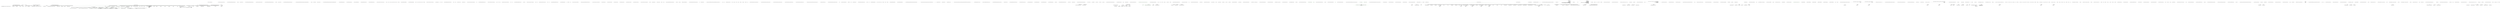 digraph  {
n211 [label="QuantConnect.Brokerages.Backtesting.BacktestingBrokerage", span=""];
n0 [cluster="QuantConnect.Brokerages.Backtesting.BacktestingBrokerage.BacktestingBrokerage(QuantConnect.Interfaces.IAlgorithm)", label="Entry QuantConnect.Brokerages.Backtesting.BacktestingBrokerage.BacktestingBrokerage(QuantConnect.Interfaces.IAlgorithm)", span="50-50"];
n1 [cluster="QuantConnect.Brokerages.Backtesting.BacktestingBrokerage.BacktestingBrokerage(QuantConnect.Interfaces.IAlgorithm)", label="Algorithm = algorithm", span="53-53"];
n2 [cluster="QuantConnect.Brokerages.Backtesting.BacktestingBrokerage.BacktestingBrokerage(QuantConnect.Interfaces.IAlgorithm)", label="_pending = new ConcurrentDictionary<int, Order>()", span="54-54"];
n3 [cluster="QuantConnect.Brokerages.Backtesting.BacktestingBrokerage.BacktestingBrokerage(QuantConnect.Interfaces.IAlgorithm)", label="Exit QuantConnect.Brokerages.Backtesting.BacktestingBrokerage.BacktestingBrokerage(QuantConnect.Interfaces.IAlgorithm)", span="50-50"];
n4 [cluster="System.Collections.Concurrent.ConcurrentDictionary<TKey, TValue>.ConcurrentDictionary()", label="Entry System.Collections.Concurrent.ConcurrentDictionary<TKey, TValue>.ConcurrentDictionary()", span="0-0"];
n5 [cluster="QuantConnect.Brokerages.Backtesting.BacktestingBrokerage.BacktestingBrokerage(QuantConnect.Interfaces.IAlgorithm, string)", label="Entry QuantConnect.Brokerages.Backtesting.BacktestingBrokerage.BacktestingBrokerage(QuantConnect.Interfaces.IAlgorithm, string)", span="62-62"];
n6 [cluster="QuantConnect.Brokerages.Backtesting.BacktestingBrokerage.BacktestingBrokerage(QuantConnect.Interfaces.IAlgorithm, string)", label="Algorithm = algorithm", span="65-65"];
n7 [cluster="QuantConnect.Brokerages.Backtesting.BacktestingBrokerage.BacktestingBrokerage(QuantConnect.Interfaces.IAlgorithm, string)", label="_pending = new ConcurrentDictionary<int, Order>()", span="66-66"];
n8 [cluster="QuantConnect.Brokerages.Backtesting.BacktestingBrokerage.BacktestingBrokerage(QuantConnect.Interfaces.IAlgorithm, string)", label="Exit QuantConnect.Brokerages.Backtesting.BacktestingBrokerage.BacktestingBrokerage(QuantConnect.Interfaces.IAlgorithm, string)", span="62-62"];
n9 [cluster="QuantConnect.Brokerages.Backtesting.BacktestingBrokerage.BacktestingBrokerage(QuantConnect.Interfaces.IAlgorithm, QuantConnect.Brokerages.Backtesting.IBacktestingMarketSimulation)", label="Entry QuantConnect.Brokerages.Backtesting.BacktestingBrokerage.BacktestingBrokerage(QuantConnect.Interfaces.IAlgorithm, QuantConnect.Brokerages.Backtesting.IBacktestingMarketSimulation)", span="74-74"];
n10 [cluster="QuantConnect.Brokerages.Backtesting.BacktestingBrokerage.BacktestingBrokerage(QuantConnect.Interfaces.IAlgorithm, QuantConnect.Brokerages.Backtesting.IBacktestingMarketSimulation)", label="Algorithm = algorithm", span="77-77"];
n11 [cluster="QuantConnect.Brokerages.Backtesting.BacktestingBrokerage.BacktestingBrokerage(QuantConnect.Interfaces.IAlgorithm, QuantConnect.Brokerages.Backtesting.IBacktestingMarketSimulation)", label="MarketSimulation = marketSimulation", span="78-78"];
n12 [cluster="QuantConnect.Brokerages.Backtesting.BacktestingBrokerage.BacktestingBrokerage(QuantConnect.Interfaces.IAlgorithm, QuantConnect.Brokerages.Backtesting.IBacktestingMarketSimulation)", label="_pending = new ConcurrentDictionary<int, Order>()", span="79-79"];
n13 [cluster="QuantConnect.Brokerages.Backtesting.BacktestingBrokerage.BacktestingBrokerage(QuantConnect.Interfaces.IAlgorithm, QuantConnect.Brokerages.Backtesting.IBacktestingMarketSimulation)", label="Exit QuantConnect.Brokerages.Backtesting.BacktestingBrokerage.BacktestingBrokerage(QuantConnect.Interfaces.IAlgorithm, QuantConnect.Brokerages.Backtesting.IBacktestingMarketSimulation)", span="74-74"];
n14 [cluster="QuantConnect.Brokerages.Backtesting.BacktestingBrokerage.GetOpenOrders()", label="Entry QuantConnect.Brokerages.Backtesting.BacktestingBrokerage.GetOpenOrders()", span="93-93"];
n15 [cluster="QuantConnect.Brokerages.Backtesting.BacktestingBrokerage.GetOpenOrders()", label="return Algorithm.Transactions.GetOpenOrders();", span="95-95"];
n16 [cluster="QuantConnect.Brokerages.Backtesting.BacktestingBrokerage.GetOpenOrders()", label="Exit QuantConnect.Brokerages.Backtesting.BacktestingBrokerage.GetOpenOrders()", span="93-93"];
n17 [cluster="QuantConnect.Securities.SecurityTransactionManager.GetOpenOrders()", label="Entry QuantConnect.Securities.SecurityTransactionManager.GetOpenOrders()", span="259-259"];
n18 [cluster="QuantConnect.Brokerages.Backtesting.BacktestingBrokerage.GetAccountHoldings()", label="Entry QuantConnect.Brokerages.Backtesting.BacktestingBrokerage.GetAccountHoldings()", span="102-102"];
n19 [cluster="QuantConnect.Brokerages.Backtesting.BacktestingBrokerage.GetAccountHoldings()", label="return (from kvp in Algorithm.Portfolio.Securities.OrderBy(x => x.Value.Symbol)\r\n                    where kvp.Value.Holdings.AbsoluteQuantity > 0\r\n                    select new Holding(kvp.Value)).ToList();", span="105-107"];
n20 [cluster="QuantConnect.Brokerages.Backtesting.BacktestingBrokerage.GetAccountHoldings()", label="Exit QuantConnect.Brokerages.Backtesting.BacktestingBrokerage.GetAccountHoldings()", span="102-102"];
n21 [cluster="System.Collections.Generic.IEnumerable<TSource>.OrderBy<TSource, TKey>(System.Func<TSource, TKey>)", label="Entry System.Collections.Generic.IEnumerable<TSource>.OrderBy<TSource, TKey>(System.Func<TSource, TKey>)", span="0-0"];
n22 [cluster="Holding.cstr", label="Entry Holding.cstr", span=""];
n23 [cluster="Unk.ToList", label="Entry Unk.ToList", span=""];
n24 [cluster="lambda expression", label="Entry lambda expression", span="105-105"];
n25 [cluster="lambda expression", label="x.Value.Symbol", span="105-105"];
n26 [cluster="lambda expression", label="Exit lambda expression", span="105-105"];
n27 [cluster="QuantConnect.Brokerages.Backtesting.BacktestingBrokerage.GetCashBalance()", label="Entry QuantConnect.Brokerages.Backtesting.BacktestingBrokerage.GetCashBalance()", span="114-114"];
n28 [cluster="QuantConnect.Brokerages.Backtesting.BacktestingBrokerage.GetCashBalance()", label="return Algorithm.Portfolio.CashBook.Select(x => x.Value).ToList();", span="116-116"];
n29 [cluster="QuantConnect.Brokerages.Backtesting.BacktestingBrokerage.GetCashBalance()", label="Exit QuantConnect.Brokerages.Backtesting.BacktestingBrokerage.GetCashBalance()", span="114-114"];
n30 [cluster="Unk.Select", label="Entry Unk.Select", span=""];
n31 [cluster="lambda expression", label="Entry lambda expression", span="116-116"];
n32 [cluster="lambda expression", label="x.Value", span="116-116"];
n33 [cluster="lambda expression", label="Exit lambda expression", span="116-116"];
n34 [cluster="QuantConnect.Brokerages.Backtesting.BacktestingBrokerage.PlaceOrder(QuantConnect.Orders.Order)", label="Entry QuantConnect.Brokerages.Backtesting.BacktestingBrokerage.PlaceOrder(QuantConnect.Orders.Order)", span="124-124"];
n35 [cluster="QuantConnect.Brokerages.Backtesting.BacktestingBrokerage.PlaceOrder(QuantConnect.Orders.Order)", label="Algorithm.LiveMode", span="126-126"];
n36 [cluster="QuantConnect.Brokerages.Backtesting.BacktestingBrokerage.PlaceOrder(QuantConnect.Orders.Order)", label="Log.Trace(''BacktestingBrokerage.PlaceOrder(): Type: '' + order.Type + '' Symbol: '' + order.Symbol.Value + '' Quantity: '' + order.Quantity)", span="128-128"];
n37 [cluster="QuantConnect.Brokerages.Backtesting.BacktestingBrokerage.PlaceOrder(QuantConnect.Orders.Order)", label="order.Status == OrderStatus.New", span="131-131"];
n40 [cluster="QuantConnect.Brokerages.Backtesting.BacktestingBrokerage.PlaceOrder(QuantConnect.Orders.Order)", label="SetPendingOrder(order)", span="136-136"];
n41 [cluster="QuantConnect.Brokerages.Backtesting.BacktestingBrokerage.PlaceOrder(QuantConnect.Orders.Order)", label="var orderId = order.Id.ToString()", span="139-139"];
n42 [cluster="QuantConnect.Brokerages.Backtesting.BacktestingBrokerage.PlaceOrder(QuantConnect.Orders.Order)", label="!order.BrokerId.Contains(orderId)", span="140-140"];
n43 [cluster="QuantConnect.Brokerages.Backtesting.BacktestingBrokerage.PlaceOrder(QuantConnect.Orders.Order)", label="order.BrokerId.Add(orderId)", span="140-140"];
n45 [cluster="QuantConnect.Brokerages.Backtesting.BacktestingBrokerage.PlaceOrder(QuantConnect.Orders.Order)", label="var submitted = new OrderEvent(order, Algorithm.UtcTime, orderFee) { Status = OrderStatus.Submitted }", span="144-144"];
n50 [cluster="QuantConnect.Logging.Log.Trace(string, bool)", label="Entry QuantConnect.Logging.Log.Trace(string, bool)", span="106-106"];
n38 [cluster="QuantConnect.Brokerages.Backtesting.BacktestingBrokerage.PlaceOrder(QuantConnect.Orders.Order)", label=_needsScanLock, span="133-133"];
n48 [cluster="QuantConnect.Brokerages.Backtesting.BacktestingBrokerage.PlaceOrder(QuantConnect.Orders.Order)", label="return false;", span="149-149"];
n39 [cluster="QuantConnect.Brokerages.Backtesting.BacktestingBrokerage.PlaceOrder(QuantConnect.Orders.Order)", label="_needsScan = true", span="135-135"];
n51 [cluster="QuantConnect.Brokerages.Backtesting.BacktestingBrokerage.SetPendingOrder(QuantConnect.Orders.Order)", label="Entry QuantConnect.Brokerages.Backtesting.BacktestingBrokerage.SetPendingOrder(QuantConnect.Orders.Order)", span="454-454"];
n52 [cluster="int.ToString()", label="Entry int.ToString()", span="0-0"];
n44 [cluster="QuantConnect.Brokerages.Backtesting.BacktestingBrokerage.PlaceOrder(QuantConnect.Orders.Order)", label="int orderFee = 0", span="143-143"];
n53 [cluster="System.Collections.Generic.List<T>.Contains(T)", label="Entry System.Collections.Generic.List<T>.Contains(T)", span="0-0"];
n54 [cluster="System.Collections.Generic.List<T>.Add(T)", label="Entry System.Collections.Generic.List<T>.Add(T)", span="0-0"];
n46 [cluster="QuantConnect.Brokerages.Backtesting.BacktestingBrokerage.PlaceOrder(QuantConnect.Orders.Order)", label="OnOrderEvent(submitted)", span="145-145"];
n55 [cluster="QuantConnect.Orders.OrderEvent.OrderEvent(QuantConnect.Orders.Order, System.DateTime, decimal, string)", label="Entry QuantConnect.Orders.OrderEvent.OrderEvent(QuantConnect.Orders.Order, System.DateTime, decimal, string)", span="144-144"];
n47 [cluster="QuantConnect.Brokerages.Backtesting.BacktestingBrokerage.PlaceOrder(QuantConnect.Orders.Order)", label="return true;", span="147-147"];
n56 [cluster="QuantConnect.Brokerages.Backtesting.BacktestingBrokerage.OnOrderEvent(QuantConnect.Orders.OrderEvent)", label="Entry QuantConnect.Brokerages.Backtesting.BacktestingBrokerage.OnOrderEvent(QuantConnect.Orders.OrderEvent)", span="423-423"];
n49 [cluster="QuantConnect.Brokerages.Backtesting.BacktestingBrokerage.PlaceOrder(QuantConnect.Orders.Order)", label="Exit QuantConnect.Brokerages.Backtesting.BacktestingBrokerage.PlaceOrder(QuantConnect.Orders.Order)", span="124-124"];
n57 [cluster="QuantConnect.Brokerages.Backtesting.BacktestingBrokerage.UpdateOrder(QuantConnect.Orders.Order)", label="Entry QuantConnect.Brokerages.Backtesting.BacktestingBrokerage.UpdateOrder(QuantConnect.Orders.Order)", span="157-157"];
n58 [cluster="QuantConnect.Brokerages.Backtesting.BacktestingBrokerage.UpdateOrder(QuantConnect.Orders.Order)", label="Algorithm.LiveMode", span="159-159"];
n59 [cluster="QuantConnect.Brokerages.Backtesting.BacktestingBrokerage.UpdateOrder(QuantConnect.Orders.Order)", label="Log.Trace(''BacktestingBrokerage.UpdateOrder(): Symbol: '' + order.Symbol.Value + '' Quantity: '' + order.Quantity + '' Status: '' + order.Status)", span="161-161"];
n62 [cluster="QuantConnect.Brokerages.Backtesting.BacktestingBrokerage.UpdateOrder(QuantConnect.Orders.Order)", label="!_pending.TryGetValue(order.Id, out pending)", span="167-167"];
n65 [cluster="QuantConnect.Brokerages.Backtesting.BacktestingBrokerage.UpdateOrder(QuantConnect.Orders.Order)", label="SetPendingOrder(order)", span="174-174"];
n66 [cluster="QuantConnect.Brokerages.Backtesting.BacktestingBrokerage.UpdateOrder(QuantConnect.Orders.Order)", label="var orderId = order.Id.ToString()", span="177-177"];
n67 [cluster="QuantConnect.Brokerages.Backtesting.BacktestingBrokerage.UpdateOrder(QuantConnect.Orders.Order)", label="!order.BrokerId.Contains(orderId)", span="178-178"];
n68 [cluster="QuantConnect.Brokerages.Backtesting.BacktestingBrokerage.UpdateOrder(QuantConnect.Orders.Order)", label="order.BrokerId.Add(orderId)", span="178-178"];
n70 [cluster="QuantConnect.Brokerages.Backtesting.BacktestingBrokerage.UpdateOrder(QuantConnect.Orders.Order)", label="var updated = new OrderEvent(order, Algorithm.UtcTime, orderFee) { Status = OrderStatus.Submitted }", span="182-182"];
n60 [cluster="QuantConnect.Brokerages.Backtesting.BacktestingBrokerage.UpdateOrder(QuantConnect.Orders.Order)", label=_needsScanLock, span="164-164"];
n61 [cluster="QuantConnect.Brokerages.Backtesting.BacktestingBrokerage.UpdateOrder(QuantConnect.Orders.Order)", label="Order pending", span="166-166"];
n63 [cluster="QuantConnect.Brokerages.Backtesting.BacktestingBrokerage.UpdateOrder(QuantConnect.Orders.Order)", label="return false;", span="170-170"];
n64 [cluster="QuantConnect.Brokerages.Backtesting.BacktestingBrokerage.UpdateOrder(QuantConnect.Orders.Order)", label="_needsScan = true", span="173-173"];
n74 [cluster="System.Collections.Concurrent.ConcurrentDictionary<TKey, TValue>.TryGetValue(TKey, out TValue)", label="Entry System.Collections.Concurrent.ConcurrentDictionary<TKey, TValue>.TryGetValue(TKey, out TValue)", span="0-0"];
n69 [cluster="QuantConnect.Brokerages.Backtesting.BacktestingBrokerage.UpdateOrder(QuantConnect.Orders.Order)", label="int orderFee = 0", span="181-181"];
n71 [cluster="QuantConnect.Brokerages.Backtesting.BacktestingBrokerage.UpdateOrder(QuantConnect.Orders.Order)", label="OnOrderEvent(updated)", span="183-183"];
n72 [cluster="QuantConnect.Brokerages.Backtesting.BacktestingBrokerage.UpdateOrder(QuantConnect.Orders.Order)", label="return true;", span="185-185"];
n73 [cluster="QuantConnect.Brokerages.Backtesting.BacktestingBrokerage.UpdateOrder(QuantConnect.Orders.Order)", label="Exit QuantConnect.Brokerages.Backtesting.BacktestingBrokerage.UpdateOrder(QuantConnect.Orders.Order)", span="157-157"];
n75 [cluster="QuantConnect.Brokerages.Backtesting.BacktestingBrokerage.CancelOrder(QuantConnect.Orders.Order)", label="Entry QuantConnect.Brokerages.Backtesting.BacktestingBrokerage.CancelOrder(QuantConnect.Orders.Order)", span="193-193"];
n76 [cluster="QuantConnect.Brokerages.Backtesting.BacktestingBrokerage.CancelOrder(QuantConnect.Orders.Order)", label="Algorithm.LiveMode", span="195-195"];
n77 [cluster="QuantConnect.Brokerages.Backtesting.BacktestingBrokerage.CancelOrder(QuantConnect.Orders.Order)", label="Log.Trace(''BacktestingBrokerage.CancelOrder(): Symbol: '' + order.Symbol.Value + '' Quantity: '' + order.Quantity)", span="197-197"];
n80 [cluster="QuantConnect.Brokerages.Backtesting.BacktestingBrokerage.CancelOrder(QuantConnect.Orders.Order)", label="!_pending.TryRemove(order.Id, out pending)", span="203-203"];
n82 [cluster="QuantConnect.Brokerages.Backtesting.BacktestingBrokerage.CancelOrder(QuantConnect.Orders.Order)", label="var orderId = order.Id.ToString()", span="210-210"];
n83 [cluster="QuantConnect.Brokerages.Backtesting.BacktestingBrokerage.CancelOrder(QuantConnect.Orders.Order)", label="!order.BrokerId.Contains(orderId)", span="211-211"];
n84 [cluster="QuantConnect.Brokerages.Backtesting.BacktestingBrokerage.CancelOrder(QuantConnect.Orders.Order)", label="order.BrokerId.Add(order.Id.ToString())", span="211-211"];
n86 [cluster="QuantConnect.Brokerages.Backtesting.BacktestingBrokerage.CancelOrder(QuantConnect.Orders.Order)", label="var canceled = new OrderEvent(order, Algorithm.UtcTime, orderFee) { Status = OrderStatus.Canceled }", span="215-215"];
n78 [cluster="QuantConnect.Brokerages.Backtesting.BacktestingBrokerage.CancelOrder(QuantConnect.Orders.Order)", label=_needsScanLock, span="200-200"];
n79 [cluster="QuantConnect.Brokerages.Backtesting.BacktestingBrokerage.CancelOrder(QuantConnect.Orders.Order)", label="Order pending", span="202-202"];
n81 [cluster="QuantConnect.Brokerages.Backtesting.BacktestingBrokerage.CancelOrder(QuantConnect.Orders.Order)", label="return false;", span="206-206"];
n90 [cluster="System.Collections.Concurrent.ConcurrentDictionary<TKey, TValue>.TryRemove(TKey, out TValue)", label="Entry System.Collections.Concurrent.ConcurrentDictionary<TKey, TValue>.TryRemove(TKey, out TValue)", span="0-0"];
n85 [cluster="QuantConnect.Brokerages.Backtesting.BacktestingBrokerage.CancelOrder(QuantConnect.Orders.Order)", label="int orderFee = 0", span="214-214"];
n87 [cluster="QuantConnect.Brokerages.Backtesting.BacktestingBrokerage.CancelOrder(QuantConnect.Orders.Order)", label="OnOrderEvent(canceled)", span="216-216"];
n88 [cluster="QuantConnect.Brokerages.Backtesting.BacktestingBrokerage.CancelOrder(QuantConnect.Orders.Order)", label="return true;", span="218-218"];
n89 [cluster="QuantConnect.Brokerages.Backtesting.BacktestingBrokerage.CancelOrder(QuantConnect.Orders.Order)", label="Exit QuantConnect.Brokerages.Backtesting.BacktestingBrokerage.CancelOrder(QuantConnect.Orders.Order)", span="193-193"];
n91 [cluster="QuantConnect.Brokerages.Backtesting.BacktestingBrokerage.Scan()", label="Entry QuantConnect.Brokerages.Backtesting.BacktestingBrokerage.Scan()", span="229-229"];
n92 [cluster="QuantConnect.Brokerages.Backtesting.BacktestingBrokerage.Scan()", label=_needsScanLock, span="231-231"];
n93 [cluster="QuantConnect.Brokerages.Backtesting.BacktestingBrokerage.Scan()", label="!_needsScan", span="234-234"];
n94 [cluster="QuantConnect.Brokerages.Backtesting.BacktestingBrokerage.Scan()", label="return;", span="236-236"];
n96 [cluster="QuantConnect.Brokerages.Backtesting.BacktestingBrokerage.Scan()", label="_pending.OrderBy(x => x.Key)", span="242-242"];
n155 [cluster="QuantConnect.Brokerages.Backtesting.BacktestingBrokerage.Scan()", label="_needsScan = stillNeedsScan", span="388-388"];
n97 [cluster="QuantConnect.Brokerages.Backtesting.BacktestingBrokerage.Scan()", label="var order = kvp.Value", span="244-244"];
n176 [cluster="lambda expression", label="Entry lambda expression", span="242-242"];
n98 [cluster="QuantConnect.Brokerages.Backtesting.BacktestingBrokerage.Scan()", label="order == null", span="245-245"];
n99 [cluster="QuantConnect.Brokerages.Backtesting.BacktestingBrokerage.Scan()", label="Log.Error(''BacktestingBrokerage.Scan(): Null pending order found: '' + kvp.Key)", span="247-247"];
n101 [cluster="QuantConnect.Brokerages.Backtesting.BacktestingBrokerage.Scan()", label="order.Status.IsClosed()", span="252-252"];
n102 [cluster="QuantConnect.Brokerages.Backtesting.BacktestingBrokerage.Scan()", label="_pending.TryRemove(order.Id, out order)", span="255-255"];
n103 [cluster="QuantConnect.Brokerages.Backtesting.BacktestingBrokerage.Scan()", label="order.Time == Algorithm.UtcTime && order.Type != OrderType.Market", span="260-260"];
n105 [cluster="QuantConnect.Brokerages.Backtesting.BacktestingBrokerage.Scan()", label="var fills = new[] { new OrderEvent(order, Algorithm.UtcTime, 0) }", span="266-266"];
n107 [cluster="QuantConnect.Brokerages.Backtesting.BacktestingBrokerage.Scan()", label="!Algorithm.Securities.TryGetValue(order.Symbol, out security)", span="269-269"];
n108 [cluster="QuantConnect.Brokerages.Backtesting.BacktestingBrokerage.Scan()", label="Log.Error(''BacktestingBrokerage.Scan(): Unable to process order: '' + order.Id + ''. The security no longer exists.'')", span="271-271"];
n109 [cluster="QuantConnect.Brokerages.Backtesting.BacktestingBrokerage.Scan()", label="OnOrderEvent(new OrderEvent(order, Algorithm.UtcTime, 0m){Status = OrderStatus.Invalid})", span="273-273"];
n110 [cluster="QuantConnect.Brokerages.Backtesting.BacktestingBrokerage.Scan()", label="_pending.TryRemove(order.Id, out order)", span="274-274"];
n111 [cluster="QuantConnect.Brokerages.Backtesting.BacktestingBrokerage.Scan()", label="!Algorithm.BrokerageModel.CanExecuteOrder(security, order)", span="279-279"];
n113 [cluster="QuantConnect.Brokerages.Backtesting.BacktestingBrokerage.Scan()", label="hasSufficientBuyingPowerResult = security.BuyingPowerModel.HasSufficientBuyingPowerForOrder(Algorithm.Portfolio, security, order)", span="288-288"];
n115 [cluster="QuantConnect.Brokerages.Backtesting.BacktestingBrokerage.Scan()", label="OnOrderEvent(new OrderEvent(order, Algorithm.UtcTime, 0m, err.Message) { Status = OrderStatus.Invalid })", span="293-293"];
n117 [cluster="QuantConnect.Brokerages.Backtesting.BacktestingBrokerage.Scan()", label="_pending.TryRemove(order.Id, out pending)", span="295-295"];
n119 [cluster="QuantConnect.Brokerages.Backtesting.BacktestingBrokerage.Scan()", label="Algorithm.Error($''Order Error: id: {order.Id}, Error executing margin models: {err.Message}'')", span="298-298"];
n122 [cluster="QuantConnect.Brokerages.Backtesting.BacktestingBrokerage.Scan()", label="order.Type", span="311-311"];
n124 [cluster="QuantConnect.Brokerages.Backtesting.BacktestingBrokerage.Scan()", label="fills = new[] { model.LimitFill(security, order as LimitOrder) }", span="314-314"];
n126 [cluster="QuantConnect.Brokerages.Backtesting.BacktestingBrokerage.Scan()", label="fills = new[] { model.StopMarketFill(security, order as StopMarketOrder) }", span="318-318"];
n128 [cluster="QuantConnect.Brokerages.Backtesting.BacktestingBrokerage.Scan()", label="fills = new[] { model.MarketFill(security, order as MarketOrder) }", span="322-322"];
n130 [cluster="QuantConnect.Brokerages.Backtesting.BacktestingBrokerage.Scan()", label="fills = new[] { model.StopLimitFill(security, order as StopLimitOrder) }", span="326-326"];
n132 [cluster="QuantConnect.Brokerages.Backtesting.BacktestingBrokerage.Scan()", label="fills = new[] { model.MarketOnOpenFill(security, order as MarketOnOpenOrder) }", span="330-330"];
n134 [cluster="QuantConnect.Brokerages.Backtesting.BacktestingBrokerage.Scan()", label="fills = new[] { model.MarketOnCloseFill(security, order as MarketOnCloseOrder) }", span="334-334"];
n137 [cluster="QuantConnect.Brokerages.Backtesting.BacktestingBrokerage.Scan()", label="fills = option.OptionExerciseModel.OptionExercise(option, order as OptionExerciseOrder).ToArray()", span="339-339"];
n140 [cluster="QuantConnect.Brokerages.Backtesting.BacktestingBrokerage.Scan()", label="Algorithm.Error($''Order Error: id: {order.Id}, Transaction model failed to fill for order type: {order.Type} with error: {err.Message}'')", span="346-346"];
n141 [cluster="QuantConnect.Brokerages.Backtesting.BacktestingBrokerage.Scan()", label="var message = $''Insufficient buying power to complete order (Value:{order.GetValue(security).SmartRounding()}), Reason: {hasSufficientBuyingPowerResult.Reason}.''", span="352-352"];
n142 [cluster="QuantConnect.Brokerages.Backtesting.BacktestingBrokerage.Scan()", label="OnOrderEvent(new OrderEvent(order, Algorithm.UtcTime, 0m, message) { Status = OrderStatus.Invalid })", span="353-353"];
n144 [cluster="QuantConnect.Brokerages.Backtesting.BacktestingBrokerage.Scan()", label="_pending.TryRemove(order.Id, out pending)", span="355-355"];
n145 [cluster="QuantConnect.Brokerages.Backtesting.BacktestingBrokerage.Scan()", label="Algorithm.Error($''Order Error: id: {order.Id}, {message}'')", span="357-357"];
n147 [cluster="QuantConnect.Brokerages.Backtesting.BacktestingBrokerage.Scan()", label="order.Status != fill.Status || fill.FillQuantity != 0", span="364-364"];
n149 [cluster="QuantConnect.Brokerages.Backtesting.BacktestingBrokerage.Scan()", label="order.Type == OrderType.OptionExercise", span="370-370"];
n150 [cluster="QuantConnect.Brokerages.Backtesting.BacktestingBrokerage.Scan()", label="fill.Message = order.Tag", span="372-372"];
n153 [cluster="QuantConnect.Brokerages.Backtesting.BacktestingBrokerage.Scan()", label="_pending.TryRemove(order.Id, out order)", span="379-379"];
n100 [cluster="QuantConnect.Brokerages.Backtesting.BacktestingBrokerage.Scan()", label="_pending.TryRemove(kvp.Key, out order)", span="248-248"];
n157 [cluster="QuantConnect.Logging.Log.Error(string, bool)", label="Entry QuantConnect.Logging.Log.Error(string, bool)", span="65-65"];
n158 [cluster="QuantConnect.Orders.OrderStatus.IsClosed()", label="Entry QuantConnect.Orders.OrderStatus.IsClosed()", span="27-27"];
n104 [cluster="QuantConnect.Brokerages.Backtesting.BacktestingBrokerage.Scan()", label="stillNeedsScan = true", span="262-262"];
n106 [cluster="QuantConnect.Brokerages.Backtesting.BacktestingBrokerage.Scan()", label="Security security", span="268-268"];
n146 [cluster="QuantConnect.Brokerages.Backtesting.BacktestingBrokerage.Scan()", label=fills, span="361-361"];
n152 [cluster="QuantConnect.Brokerages.Backtesting.BacktestingBrokerage.Scan()", label="fills.All(x => x.Status.IsClosed())", span="377-377"];
n159 [cluster="QuantConnect.Securities.SecurityManager.TryGetValue(QuantConnect.Symbol, out QuantConnect.Securities.Security)", label="Entry QuantConnect.Securities.SecurityManager.TryGetValue(QuantConnect.Symbol, out QuantConnect.Securities.Security)", span="193-193"];
n121 [cluster="QuantConnect.Brokerages.Backtesting.BacktestingBrokerage.Scan()", label="var model = security.FillModel", span="306-306"];
n136 [cluster="QuantConnect.Brokerages.Backtesting.BacktestingBrokerage.Scan()", label="var option = (Option)security", span="338-338"];
n112 [cluster="QuantConnect.Brokerages.Backtesting.BacktestingBrokerage.Scan()", label="HasSufficientBuyingPowerForOrderResult hasSufficientBuyingPowerResult", span="285-285"];
n160 [cluster="QuantConnect.Brokerages.IBrokerageModel.CanExecuteOrder(QuantConnect.Securities.Security, QuantConnect.Orders.Order)", label="Entry QuantConnect.Brokerages.IBrokerageModel.CanExecuteOrder(QuantConnect.Securities.Security, QuantConnect.Orders.Order)", span="78-78"];
n114 [cluster="QuantConnect.Brokerages.Backtesting.BacktestingBrokerage.Scan()", label=Exception, span="290-290"];
n120 [cluster="QuantConnect.Brokerages.Backtesting.BacktestingBrokerage.Scan()", label="hasSufficientBuyingPowerResult.IsSufficient", span="303-303"];
n161 [cluster="QuantConnect.Securities.IBuyingPowerModel.HasSufficientBuyingPowerForOrder(QuantConnect.Securities.SecurityPortfolioManager, QuantConnect.Securities.Security, QuantConnect.Orders.Order)", label="Entry QuantConnect.Securities.IBuyingPowerModel.HasSufficientBuyingPowerForOrder(QuantConnect.Securities.SecurityPortfolioManager, QuantConnect.Securities.Security, QuantConnect.Orders.Order)", span="48-48"];
n116 [cluster="QuantConnect.Brokerages.Backtesting.BacktestingBrokerage.Scan()", label="Order pending", span="294-294"];
n118 [cluster="QuantConnect.Brokerages.Backtesting.BacktestingBrokerage.Scan()", label="Log.Error(err)", span="297-297"];
n162 [cluster="QuantConnect.Logging.Log.Error(System.Exception, string, bool)", label="Entry QuantConnect.Logging.Log.Error(System.Exception, string, bool)", span="98-98"];
n123 [cluster="QuantConnect.Brokerages.Backtesting.BacktestingBrokerage.Scan()", label="OrderType.Limit", span="313-313"];
n125 [cluster="QuantConnect.Brokerages.Backtesting.BacktestingBrokerage.Scan()", label="OrderType.StopMarket", span="317-317"];
n127 [cluster="QuantConnect.Brokerages.Backtesting.BacktestingBrokerage.Scan()", label="OrderType.Market", span="321-321"];
n129 [cluster="QuantConnect.Brokerages.Backtesting.BacktestingBrokerage.Scan()", label="OrderType.StopLimit", span="325-325"];
n131 [cluster="QuantConnect.Brokerages.Backtesting.BacktestingBrokerage.Scan()", label="OrderType.MarketOnOpen", span="329-329"];
n133 [cluster="QuantConnect.Brokerages.Backtesting.BacktestingBrokerage.Scan()", label="OrderType.MarketOnClose", span="333-333"];
n135 [cluster="QuantConnect.Brokerages.Backtesting.BacktestingBrokerage.Scan()", label="OrderType.OptionExercise", span="337-337"];
n138 [cluster="QuantConnect.Brokerages.Backtesting.BacktestingBrokerage.Scan()", label=Exception, span="343-343"];
n167 [cluster="QuantConnect.Orders.Fills.IFillModel.StopLimitFill(QuantConnect.Securities.Security, QuantConnect.Orders.StopLimitOrder)", label="Entry QuantConnect.Orders.Fills.IFillModel.StopLimitFill(QuantConnect.Securities.Security, QuantConnect.Orders.StopLimitOrder)", span="46-46"];
n168 [cluster="QuantConnect.Orders.Fills.IFillModel.MarketOnOpenFill(QuantConnect.Securities.Security, QuantConnect.Orders.MarketOnOpenOrder)", label="Entry QuantConnect.Orders.Fills.IFillModel.MarketOnOpenFill(QuantConnect.Securities.Security, QuantConnect.Orders.MarketOnOpenOrder)", span="62-62"];
n165 [cluster="QuantConnect.Orders.Fills.IFillModel.StopMarketFill(QuantConnect.Securities.Security, QuantConnect.Orders.StopMarketOrder)", label="Entry QuantConnect.Orders.Fills.IFillModel.StopMarketFill(QuantConnect.Securities.Security, QuantConnect.Orders.StopMarketOrder)", span="38-38"];
n166 [cluster="QuantConnect.Orders.Fills.IFillModel.MarketFill(QuantConnect.Securities.Security, QuantConnect.Orders.MarketOrder)", label="Entry QuantConnect.Orders.Fills.IFillModel.MarketFill(QuantConnect.Securities.Security, QuantConnect.Orders.MarketOrder)", span="30-30"];
n164 [cluster="QuantConnect.Orders.Fills.IFillModel.LimitFill(QuantConnect.Securities.Security, QuantConnect.Orders.LimitOrder)", label="Entry QuantConnect.Orders.Fills.IFillModel.LimitFill(QuantConnect.Securities.Security, QuantConnect.Orders.LimitOrder)", span="54-54"];
n170 [cluster="QuantConnect.Orders.OptionExercise.IOptionExerciseModel.OptionExercise(QuantConnect.Securities.Option.Option, QuantConnect.Orders.OptionExerciseOrder)", label="Entry QuantConnect.Orders.OptionExercise.IOptionExerciseModel.OptionExercise(QuantConnect.Securities.Option.Option, QuantConnect.Orders.OptionExerciseOrder)", span="33-33"];
n171 [cluster="System.Collections.Generic.IEnumerable<TSource>.ToArray<TSource>()", label="Entry System.Collections.Generic.IEnumerable<TSource>.ToArray<TSource>()", span="0-0"];
n169 [cluster="QuantConnect.Orders.Fills.IFillModel.MarketOnCloseFill(QuantConnect.Securities.Security, QuantConnect.Orders.MarketOnCloseOrder)", label="Entry QuantConnect.Orders.Fills.IFillModel.MarketOnCloseFill(QuantConnect.Securities.Security, QuantConnect.Orders.MarketOnCloseOrder)", span="70-70"];
n139 [cluster="QuantConnect.Brokerages.Backtesting.BacktestingBrokerage.Scan()", label="Log.Error(err)", span="345-345"];
n172 [cluster="QuantConnect.Orders.Order.GetValue(QuantConnect.Securities.Security)", label="Entry QuantConnect.Orders.Order.GetValue(QuantConnect.Securities.Security)", span="210-210"];
n173 [cluster="decimal.SmartRounding()", label="Entry decimal.SmartRounding()", span="208-208"];
n143 [cluster="QuantConnect.Brokerages.Backtesting.BacktestingBrokerage.Scan()", label="Order pending", span="354-354"];
n163 [cluster="QuantConnect.Interfaces.IAlgorithm.Error(string)", label="Entry QuantConnect.Interfaces.IAlgorithm.Error(string)", span="432-432"];
n148 [cluster="QuantConnect.Brokerages.Backtesting.BacktestingBrokerage.Scan()", label="OnOrderEvent(fill)", span="367-367"];
n151 [cluster="QuantConnect.Brokerages.Backtesting.BacktestingBrokerage.Scan()", label="OnOptionPositionAssigned(fill)", span="373-373"];
n174 [cluster="QuantConnect.Brokerages.Brokerage.OnOptionPositionAssigned(QuantConnect.Orders.OrderEvent)", label="Entry QuantConnect.Brokerages.Brokerage.OnOptionPositionAssigned(QuantConnect.Orders.OrderEvent)", span="132-132"];
n154 [cluster="QuantConnect.Brokerages.Backtesting.BacktestingBrokerage.Scan()", label="stillNeedsScan = true", span="383-383"];
n175 [cluster="Unk.All", label="Entry Unk.All", span=""];
n179 [cluster="lambda expression", label="Entry lambda expression", span="377-377"];
n156 [cluster="QuantConnect.Brokerages.Backtesting.BacktestingBrokerage.Scan()", label="Exit QuantConnect.Brokerages.Backtesting.BacktestingBrokerage.Scan()", span="229-229"];
n177 [cluster="lambda expression", label="x.Key", span="242-242"];
n178 [cluster="lambda expression", label="Exit lambda expression", span="242-242"];
n180 [cluster="lambda expression", label="x.Status.IsClosed()", span="377-377"];
n181 [cluster="lambda expression", label="Exit lambda expression", span="377-377"];
n182 [cluster="QuantConnect.Brokerages.Backtesting.BacktestingBrokerage.SimulateMarket()", label="Entry QuantConnect.Brokerages.Backtesting.BacktestingBrokerage.SimulateMarket()", span="395-395"];
n183 [cluster="QuantConnect.Brokerages.Backtesting.BacktestingBrokerage.SimulateMarket()", label="MarketSimulation?.SimulateMarketConditions(this, Algorithm)", span="398-398"];
n184 [cluster="QuantConnect.Brokerages.Backtesting.BacktestingBrokerage.SimulateMarket()", label="Exit QuantConnect.Brokerages.Backtesting.BacktestingBrokerage.SimulateMarket()", span="395-395"];
n185 [cluster="QuantConnect.Brokerages.Backtesting.IBacktestingMarketSimulation.SimulateMarketConditions(QuantConnect.Interfaces.IBrokerage, QuantConnect.Interfaces.IAlgorithm)", label="Entry QuantConnect.Brokerages.Backtesting.IBacktestingMarketSimulation.SimulateMarketConditions(QuantConnect.Interfaces.IBrokerage, QuantConnect.Interfaces.IAlgorithm)", span="31-31"];
n186 [cluster="QuantConnect.Brokerages.Backtesting.BacktestingBrokerage.ActivateOptionAssignment(QuantConnect.Securities.Option.Option, int)", label="Entry QuantConnect.Brokerages.Backtesting.BacktestingBrokerage.ActivateOptionAssignment(QuantConnect.Securities.Option.Option, int)", span="406-406"];
n187 [cluster="QuantConnect.Brokerages.Backtesting.BacktestingBrokerage.ActivateOptionAssignment(QuantConnect.Securities.Option.Option, int)", label="_pendingOptionAssignments.Contains(option.Symbol)", span="409-409"];
n189 [cluster="QuantConnect.Brokerages.Backtesting.BacktestingBrokerage.ActivateOptionAssignment(QuantConnect.Securities.Option.Option, int)", label="_pendingOptionAssignments.Add(option.Symbol)", span="411-411"];
n190 [cluster="QuantConnect.Brokerages.Backtesting.BacktestingBrokerage.ActivateOptionAssignment(QuantConnect.Securities.Option.Option, int)", label="var request = new SubmitOrderRequest(OrderType.OptionExercise, option.Type, option.Symbol, -quantity, 0m, 0m, Algorithm.UtcTime, ''Simulated option assignment before expiration'')", span="413-413"];
n188 [cluster="QuantConnect.Brokerages.Backtesting.BacktestingBrokerage.ActivateOptionAssignment(QuantConnect.Securities.Option.Option, int)", label="return;", span="409-409"];
n194 [cluster="System.Collections.Generic.HashSet<T>.Contains(T)", label="Entry System.Collections.Generic.HashSet<T>.Contains(T)", span="0-0"];
n195 [cluster="System.Collections.Generic.HashSet<T>.Add(T)", label="Entry System.Collections.Generic.HashSet<T>.Add(T)", span="0-0"];
n191 [cluster="QuantConnect.Brokerages.Backtesting.BacktestingBrokerage.ActivateOptionAssignment(QuantConnect.Securities.Option.Option, int)", label="var ticket = Algorithm.Transactions.ProcessRequest(request)", span="415-415"];
n196 [cluster="QuantConnect.Orders.SubmitOrderRequest.SubmitOrderRequest(QuantConnect.Orders.OrderType, QuantConnect.SecurityType, QuantConnect.Symbol, decimal, decimal, decimal, System.DateTime, string, QuantConnect.Interfaces.IOrderProperties)", label="Entry QuantConnect.Orders.SubmitOrderRequest.SubmitOrderRequest(QuantConnect.Orders.OrderType, QuantConnect.SecurityType, QuantConnect.Symbol, decimal, decimal, decimal, System.DateTime, string, QuantConnect.Interfaces.IOrderProperties)", span="102-102"];
n192 [cluster="QuantConnect.Brokerages.Backtesting.BacktestingBrokerage.ActivateOptionAssignment(QuantConnect.Securities.Option.Option, int)", label="Log.Trace($''BacktestingBrokerage.ActivateOptionAssignment(): OrderId: {ticket.OrderId}'')", span="416-416"];
n197 [cluster="QuantConnect.Securities.SecurityTransactionManager.ProcessRequest(QuantConnect.Orders.OrderRequest)", label="Entry QuantConnect.Securities.SecurityTransactionManager.ProcessRequest(QuantConnect.Orders.OrderRequest)", span="133-133"];
n193 [cluster="QuantConnect.Brokerages.Backtesting.BacktestingBrokerage.ActivateOptionAssignment(QuantConnect.Securities.Option.Option, int)", label="Exit QuantConnect.Brokerages.Backtesting.BacktestingBrokerage.ActivateOptionAssignment(QuantConnect.Securities.Option.Option, int)", span="406-406"];
n198 [cluster="QuantConnect.Brokerages.Backtesting.BacktestingBrokerage.OnOrderEvent(QuantConnect.Orders.OrderEvent)", label="e.Status.IsClosed() && _pendingOptionAssignments.Contains(e.Symbol)", span="425-425"];
n199 [cluster="QuantConnect.Brokerages.Backtesting.BacktestingBrokerage.OnOrderEvent(QuantConnect.Orders.OrderEvent)", label="_pendingOptionAssignments.Remove(e.Symbol)", span="427-427"];
n200 [cluster="QuantConnect.Brokerages.Backtesting.BacktestingBrokerage.OnOrderEvent(QuantConnect.Orders.OrderEvent)", label="base.OnOrderEvent(e)", span="430-430"];
n202 [cluster="System.Collections.Generic.HashSet<T>.Remove(T)", label="Entry System.Collections.Generic.HashSet<T>.Remove(T)", span="0-0"];
n201 [cluster="QuantConnect.Brokerages.Backtesting.BacktestingBrokerage.OnOrderEvent(QuantConnect.Orders.OrderEvent)", label="Exit QuantConnect.Brokerages.Backtesting.BacktestingBrokerage.OnOrderEvent(QuantConnect.Orders.OrderEvent)", span="423-423"];
n203 [cluster="QuantConnect.Brokerages.Brokerage.OnOrderEvent(QuantConnect.Orders.OrderEvent)", label="Entry QuantConnect.Brokerages.Brokerage.OnOrderEvent(QuantConnect.Orders.OrderEvent)", span="113-113"];
n204 [cluster="QuantConnect.Brokerages.Backtesting.BacktestingBrokerage.Connect()", label="Entry QuantConnect.Brokerages.Backtesting.BacktestingBrokerage.Connect()", span="436-436"];
n205 [cluster="QuantConnect.Brokerages.Backtesting.BacktestingBrokerage.Connect()", label="Exit QuantConnect.Brokerages.Backtesting.BacktestingBrokerage.Connect()", span="436-436"];
n206 [cluster="QuantConnect.Brokerages.Backtesting.BacktestingBrokerage.Disconnect()", label="Entry QuantConnect.Brokerages.Backtesting.BacktestingBrokerage.Disconnect()", span="444-444"];
n207 [cluster="QuantConnect.Brokerages.Backtesting.BacktestingBrokerage.Disconnect()", label="Exit QuantConnect.Brokerages.Backtesting.BacktestingBrokerage.Disconnect()", span="444-444"];
n208 [cluster="QuantConnect.Brokerages.Backtesting.BacktestingBrokerage.SetPendingOrder(QuantConnect.Orders.Order)", label="_pending[order.Id] = order.Clone()", span="457-457"];
n209 [cluster="QuantConnect.Brokerages.Backtesting.BacktestingBrokerage.SetPendingOrder(QuantConnect.Orders.Order)", label="Exit QuantConnect.Brokerages.Backtesting.BacktestingBrokerage.SetPendingOrder(QuantConnect.Orders.Order)", span="454-454"];
n210 [cluster="QuantConnect.Orders.Order.Clone()", label="Entry QuantConnect.Orders.Order.Clone()", span="260-260"];
m1_26 [cluster="double.ToString(System.IFormatProvider)", file="GDAXBrokerage.Utility.cs", label="Entry double.ToString(System.IFormatProvider)", span="0-0"];
m1_51 [cluster="QuantConnect.Brokerages.GDAX.GDAXBrokerage.ConvertOrderStatus(QuantConnect.Brokerages.GDAX.Messages.Order)", file="GDAXBrokerage.Utility.cs", label="Entry QuantConnect.Brokerages.GDAX.GDAXBrokerage.ConvertOrderStatus(QuantConnect.Brokerages.GDAX.Messages.Order)", span="101-101"];
m1_52 [cluster="QuantConnect.Brokerages.GDAX.GDAXBrokerage.ConvertOrderStatus(QuantConnect.Brokerages.GDAX.Messages.Order)", file="GDAXBrokerage.Utility.cs", label="order.Size != 0 && order.FilledSize != order.Size", span="103-103"];
m1_54 [cluster="QuantConnect.Brokerages.GDAX.GDAXBrokerage.ConvertOrderStatus(QuantConnect.Brokerages.GDAX.Messages.Order)", file="GDAXBrokerage.Utility.cs", label="order.Status == ''open'' || order.Status == ''pending'' || order.Status == ''active''", span="107-107"];
m1_56 [cluster="QuantConnect.Brokerages.GDAX.GDAXBrokerage.ConvertOrderStatus(QuantConnect.Brokerages.GDAX.Messages.Order)", file="GDAXBrokerage.Utility.cs", label="order.Status == ''done'' || order.Status == ''settled''", span="111-111"];
m1_53 [cluster="QuantConnect.Brokerages.GDAX.GDAXBrokerage.ConvertOrderStatus(QuantConnect.Brokerages.GDAX.Messages.Order)", file="GDAXBrokerage.Utility.cs", label="return Orders.OrderStatus.PartiallyFilled;", span="105-105"];
m1_55 [cluster="QuantConnect.Brokerages.GDAX.GDAXBrokerage.ConvertOrderStatus(QuantConnect.Brokerages.GDAX.Messages.Order)", file="GDAXBrokerage.Utility.cs", label="return Orders.OrderStatus.Submitted;", span="109-109"];
m1_57 [cluster="QuantConnect.Brokerages.GDAX.GDAXBrokerage.ConvertOrderStatus(QuantConnect.Brokerages.GDAX.Messages.Order)", file="GDAXBrokerage.Utility.cs", label="return Orders.OrderStatus.Filled;", span="113-113"];
m1_58 [cluster="QuantConnect.Brokerages.GDAX.GDAXBrokerage.ConvertOrderStatus(QuantConnect.Brokerages.GDAX.Messages.Order)", file="GDAXBrokerage.Utility.cs", label="return Orders.OrderStatus.None;", span="116-116"];
m1_59 [cluster="QuantConnect.Brokerages.GDAX.GDAXBrokerage.ConvertOrderStatus(QuantConnect.Brokerages.GDAX.Messages.Order)", file="GDAXBrokerage.Utility.cs", label="Exit QuantConnect.Brokerages.GDAX.GDAXBrokerage.ConvertOrderStatus(QuantConnect.Brokerages.GDAX.Messages.Order)", span="101-101"];
m1_29 [cluster="System.Security.Cryptography.HMACSHA256.HMACSHA256(byte[])", file="GDAXBrokerage.Utility.cs", label="Entry System.Security.Cryptography.HMACSHA256.HMACSHA256(byte[])", span="0-0"];
m1_8 [cluster="Unk.ToUpper", file="GDAXBrokerage.Utility.cs", label="Entry Unk.ToUpper", span=""];
m1_14 [cluster="QuantConnect.Tests.Indicators.IdentityTests.ResetsProperly()", file="GDAXBrokerage.Utility.cs", label="Entry QuantConnect.Tests.Indicators.IdentityTests.ResetsProperly()", span="44-44"];
m1_15 [cluster="QuantConnect.Tests.Indicators.IdentityTests.ResetsProperly()", file="GDAXBrokerage.Utility.cs", label="var identity = new Identity(''test'')", span="46-46"];
m1_17 [cluster="QuantConnect.Tests.Indicators.IdentityTests.ResetsProperly()", file="GDAXBrokerage.Utility.cs", label="Assert.AreEqual(0m, identity.Current.Value)", span="48-48"];
m1_16 [cluster="QuantConnect.Tests.Indicators.IdentityTests.ResetsProperly()", file="GDAXBrokerage.Utility.cs", label="Assert.IsFalse(identity.IsReady)", span="47-47"];
m1_21 [cluster="QuantConnect.Tests.Indicators.IdentityTests.ResetsProperly()", file="GDAXBrokerage.Utility.cs", label="Assert.AreEqual(2, identity.Samples)", span="55-55"];
m1_22 [cluster="QuantConnect.Tests.Indicators.IdentityTests.ResetsProperly()", file="GDAXBrokerage.Utility.cs", label="identity.Reset()", span="57-57"];
m1_19 [cluster="QuantConnect.Tests.Indicators.IdentityTests.ResetsProperly()", file="GDAXBrokerage.Utility.cs", label="identity.Update(data)", span="52-52"];
m1_18 [cluster="QuantConnect.Tests.Indicators.IdentityTests.ResetsProperly()", file="GDAXBrokerage.Utility.cs", label="TestHelper.GetDataStream(2)", span="50-50"];
m1_20 [cluster="QuantConnect.Tests.Indicators.IdentityTests.ResetsProperly()", file="GDAXBrokerage.Utility.cs", label="Assert.IsTrue(identity.IsReady)", span="54-54"];
m1_23 [cluster="QuantConnect.Tests.Indicators.IdentityTests.ResetsProperly()", file="GDAXBrokerage.Utility.cs", label="Assert.IsFalse(identity.IsReady)", span="59-59"];
m1_0 [cluster="QuantConnect.Brokerages.GDAX.GDAXBrokerage.GetAuthenticationToken(IRestRequest)", file="GDAXBrokerage.Utility.cs", label="Entry QuantConnect.Brokerages.GDAX.GDAXBrokerage.GetAuthenticationToken(IRestRequest)", span="29-29"];
m1_2 [cluster="QuantConnect.Brokerages.GDAX.GDAXBrokerage.GetAuthenticationToken(IRestRequest)", color=green, community=0, file="GDAXBrokerage.Utility.cs", label="var token = GetAuthenticationToken(body == null ? '''' : body.Value.ToString(), request.Method.ToString().ToUpper(), request.Resource)", prediction=0, span="32-32"];
m1_1 [cluster="QuantConnect.Brokerages.GDAX.GDAXBrokerage.GetAuthenticationToken(IRestRequest)", file="GDAXBrokerage.Utility.cs", label="var body = request.Parameters.SingleOrDefault(b => b.Type == ParameterType.RequestBody)", span="31-31"];
m1_4 [cluster="QuantConnect.Brokerages.GDAX.GDAXBrokerage.GetAuthenticationToken(IRestRequest)", color=green, community=0, file="GDAXBrokerage.Utility.cs", label="return token;", prediction=0, span="35-35"];
m1_5 [cluster="QuantConnect.Brokerages.GDAX.GDAXBrokerage.GetAuthenticationToken(IRestRequest)", color=green, community=0, file="GDAXBrokerage.Utility.cs", label="Exit QuantConnect.Brokerages.GDAX.GDAXBrokerage.GetAuthenticationToken(IRestRequest)", prediction=0, span="29-29"];
m1_6 [cluster="Unk.SingleOrDefault", file="GDAXBrokerage.Utility.cs", label="Entry Unk.SingleOrDefault", span=""];
m1_7 [cluster="Unk.ToString", file="GDAXBrokerage.Utility.cs", label="Entry Unk.ToString", span=""];
m1_11 [cluster="QuantConnect.Indicators.IndicatorBase<T>.Update(T)", file="GDAXBrokerage.Utility.cs", label="Entry QuantConnect.Indicators.IndicatorBase<T>.Update(T)", span="81-81"];
m1_12 [cluster="Unk.IsTrue", file="GDAXBrokerage.Utility.cs", label="Entry Unk.IsTrue", span=""];
m1_13 [cluster="Unk.AreEqual", file="GDAXBrokerage.Utility.cs", label="Entry Unk.AreEqual", span=""];
m1_50 [cluster="string.Substring(int, int)", file="GDAXBrokerage.Utility.cs", label="Entry string.Substring(int, int)", span="0-0"];
m1_9 [cluster="Unk.GetAuthenticationToken", file="GDAXBrokerage.Utility.cs", label="Entry Unk.GetAuthenticationToken", span=""];
m1_10 [cluster="Unk.AddHeader", file="GDAXBrokerage.Utility.cs", label="Entry Unk.AddHeader", span=""];
m1_32 [cluster="QuantConnect.Brokerages.GDAX.GDAXBrokerage.ConvertOrderType(QuantConnect.Orders.OrderType)", file="GDAXBrokerage.Utility.cs", label="Entry QuantConnect.Brokerages.GDAX.GDAXBrokerage.ConvertOrderType(QuantConnect.Orders.OrderType)", span="67-67"];
m1_33 [cluster="QuantConnect.Brokerages.GDAX.GDAXBrokerage.ConvertOrderType(QuantConnect.Orders.OrderType)", file="GDAXBrokerage.Utility.cs", label="orderType == Orders.OrderType.Limit || orderType == Orders.OrderType.Market", span="69-69"];
m1_34 [cluster="QuantConnect.Brokerages.GDAX.GDAXBrokerage.ConvertOrderType(QuantConnect.Orders.OrderType)", file="GDAXBrokerage.Utility.cs", label="return orderType.ToString().ToLower();", span="71-71"];
m1_35 [cluster="QuantConnect.Brokerages.GDAX.GDAXBrokerage.ConvertOrderType(QuantConnect.Orders.OrderType)", file="GDAXBrokerage.Utility.cs", label="orderType == Orders.OrderType.StopMarket", span="73-73"];
m1_37 [cluster="QuantConnect.Brokerages.GDAX.GDAXBrokerage.ConvertOrderType(QuantConnect.Orders.OrderType)", file="GDAXBrokerage.Utility.cs", label="throw new Exception(''Unsupported order type:'' + orderType.ToString());", span="78-78"];
m1_36 [cluster="QuantConnect.Brokerages.GDAX.GDAXBrokerage.ConvertOrderType(QuantConnect.Orders.OrderType)", file="GDAXBrokerage.Utility.cs", label="return ''stop'';", span="75-75"];
m1_38 [cluster="QuantConnect.Brokerages.GDAX.GDAXBrokerage.ConvertOrderType(QuantConnect.Orders.OrderType)", file="GDAXBrokerage.Utility.cs", label="Exit QuantConnect.Brokerages.GDAX.GDAXBrokerage.ConvertOrderType(QuantConnect.Orders.OrderType)", span="67-67"];
m1_41 [cluster="System.Exception.Exception(string)", file="GDAXBrokerage.Utility.cs", label="Entry System.Exception.Exception(string)", span="0-0"];
m1_46 [cluster="QuantConnect.Symbol.Create(string, QuantConnect.SecurityType, string, string)", file="GDAXBrokerage.Utility.cs", label="Entry QuantConnect.Symbol.Create(string, QuantConnect.SecurityType, string, string)", span="45-45"];
m1_27 [cluster="System.Convert.FromBase64String(string)", file="GDAXBrokerage.Utility.cs", label="Entry System.Convert.FromBase64String(string)", span="0-0"];
m1_40 [cluster="string.ToLower()", file="GDAXBrokerage.Utility.cs", label="Entry string.ToLower()", span="0-0"];
m1_31 [cluster="System.Convert.ToBase64String(byte[])", file="GDAXBrokerage.Utility.cs", label="Entry System.Convert.ToBase64String(byte[])", span="0-0"];
m1_24 [cluster="QuantConnect.Tests.Indicators.IdentityTests.ResetsProperly()", file="GDAXBrokerage.Utility.cs", label="Assert.AreEqual(0, identity.Samples)", span="60-60"];
m1_39 [cluster="System.Enum.ToString()", file="GDAXBrokerage.Utility.cs", label="Entry System.Enum.ToString()", span="0-0"];
m1_45 [cluster="string.Replace(string, string)", file="GDAXBrokerage.Utility.cs", label="Entry string.Replace(string, string)", span="0-0"];
m1_25 [cluster="QuantConnect.Time.DateTimeToUnixTimeStamp(System.DateTime)", file="GDAXBrokerage.Utility.cs", label="Entry QuantConnect.Time.DateTimeToUnixTimeStamp(System.DateTime)", span="148-148"];
m1_28 [cluster="System.Text.Encoding.GetBytes(string)", file="GDAXBrokerage.Utility.cs", label="Entry System.Text.Encoding.GetBytes(string)", span="0-0"];
m1_47 [cluster="QuantConnect.Brokerages.GDAX.GDAXBrokerage.ConvertSymbol(QuantConnect.Symbol)", file="GDAXBrokerage.Utility.cs", label="Entry QuantConnect.Brokerages.GDAX.GDAXBrokerage.ConvertSymbol(QuantConnect.Symbol)", span="96-96"];
m1_48 [cluster="QuantConnect.Brokerages.GDAX.GDAXBrokerage.ConvertSymbol(QuantConnect.Symbol)", file="GDAXBrokerage.Utility.cs", label="return symbol.Value.Substring(0, 3).ToLower() + ''-'' + symbol.Value.Substring(3, 3).ToLower();", span="98-98"];
m1_49 [cluster="QuantConnect.Brokerages.GDAX.GDAXBrokerage.ConvertSymbol(QuantConnect.Symbol)", file="GDAXBrokerage.Utility.cs", label="Exit QuantConnect.Brokerages.GDAX.GDAXBrokerage.ConvertSymbol(QuantConnect.Symbol)", span="96-96"];
m1_42 [cluster="QuantConnect.Brokerages.GDAX.GDAXBrokerage.ConvertProductId(string)", file="GDAXBrokerage.Utility.cs", label="Entry QuantConnect.Brokerages.GDAX.GDAXBrokerage.ConvertProductId(string)", span="86-86"];
m1_43 [cluster="QuantConnect.Brokerages.GDAX.GDAXBrokerage.ConvertProductId(string)", file="GDAXBrokerage.Utility.cs", label="return Symbol.Create(productId.Replace(''-'', ''''), SecurityType.Forex, Market.GDAX);", span="88-88"];
m1_44 [cluster="QuantConnect.Brokerages.GDAX.GDAXBrokerage.ConvertProductId(string)", file="GDAXBrokerage.Utility.cs", label="Exit QuantConnect.Brokerages.GDAX.GDAXBrokerage.ConvertProductId(string)", span="86-86"];
m1_30 [cluster="System.Security.Cryptography.HashAlgorithm.ComputeHash(byte[])", file="GDAXBrokerage.Utility.cs", label="Entry System.Security.Cryptography.HashAlgorithm.ComputeHash(byte[])", span="0-0"];
m1_60 [file="GDAXBrokerage.Utility.cs", label="QuantConnect.Brokerages.GDAX.GDAXBrokerage", span=""];
m3_8 [cluster="RestSharp.RestClient.cstr", file="GDAXBrokerageIntegrationtests.cs", label="Entry RestSharp.RestClient.cstr", span=""];
m3_12 [cluster="QuantConnect.Tests.Brokerages.Bitfinex.BitfinexBrokerageTests.GetAskPrice(QuantConnect.Symbol)", file="GDAXBrokerageIntegrationtests.cs", label="Entry QuantConnect.Tests.Brokerages.Bitfinex.BitfinexBrokerageTests.GetAskPrice(QuantConnect.Symbol)", span="66-66"];
m3_13 [cluster="QuantConnect.Tests.Brokerages.Bitfinex.BitfinexBrokerageTests.GetAskPrice(QuantConnect.Symbol)", color=green, community=0, file="GDAXBrokerageIntegrationtests.cs", label="var tick = ((GDAXBrokerage)this.Brokerage).GetTick(symbol)", prediction=3, span="68-68"];
m3_14 [cluster="QuantConnect.Tests.Brokerages.Bitfinex.BitfinexBrokerageTests.GetAskPrice(QuantConnect.Symbol)", color=green, community=0, file="GDAXBrokerageIntegrationtests.cs", label="return tick.AskPrice;", prediction=4, span="69-69"];
m3_15 [cluster="QuantConnect.Tests.Brokerages.Bitfinex.BitfinexBrokerageTests.GetAskPrice(QuantConnect.Symbol)", file="GDAXBrokerageIntegrationtests.cs", label="Exit QuantConnect.Tests.Brokerages.Bitfinex.BitfinexBrokerageTests.GetAskPrice(QuantConnect.Symbol)", span="66-66"];
m3_10 [cluster="GDAXBrokerage.cstr", file="GDAXBrokerageIntegrationtests.cs", label="Entry GDAXBrokerage.cstr", span=""];
m3_0 [cluster="QuantConnect.Tests.Brokerages.Bitfinex.BitfinexBrokerageTests.GetDefaultQuantity()", file="GDAXBrokerageIntegrationtests.cs", label="Entry QuantConnect.Tests.Brokerages.Bitfinex.BitfinexBrokerageTests.GetDefaultQuantity()", span="51-51"];
m3_1 [cluster="QuantConnect.Tests.Brokerages.Bitfinex.BitfinexBrokerageTests.GetDefaultQuantity()", color=green, community=0, file="GDAXBrokerageIntegrationtests.cs", label="return 0.01m;", prediction=5, span="53-53"];
m3_2 [cluster="QuantConnect.Tests.Brokerages.Bitfinex.BitfinexBrokerageTests.GetDefaultQuantity()", file="GDAXBrokerageIntegrationtests.cs", label="Exit QuantConnect.Tests.Brokerages.Bitfinex.BitfinexBrokerageTests.GetDefaultQuantity()", span="51-51"];
m3_3 [cluster="QuantConnect.Tests.Brokerages.Bitfinex.BitfinexBrokerageTests.CreateBrokerage(QuantConnect.Securities.IOrderProvider, QuantConnect.Securities.ISecurityProvider)", file="GDAXBrokerageIntegrationtests.cs", label="Entry QuantConnect.Tests.Brokerages.Bitfinex.BitfinexBrokerageTests.CreateBrokerage(QuantConnect.Securities.IOrderProvider, QuantConnect.Securities.ISecurityProvider)", span="57-57"];
m3_4 [cluster="QuantConnect.Tests.Brokerages.Bitfinex.BitfinexBrokerageTests.CreateBrokerage(QuantConnect.Securities.IOrderProvider, QuantConnect.Securities.ISecurityProvider)", color=green, community=0, file="GDAXBrokerageIntegrationtests.cs", label="var restClient = new RestSharp.RestClient()", prediction=6, span="59-59"];
m3_5 [cluster="QuantConnect.Tests.Brokerages.Bitfinex.BitfinexBrokerageTests.CreateBrokerage(QuantConnect.Securities.IOrderProvider, QuantConnect.Securities.ISecurityProvider)", color=green, community=0, file="GDAXBrokerageIntegrationtests.cs", label="var webSocketClient = new WebSocketWrapper()", prediction=7, span="60-60"];
m3_6 [cluster="QuantConnect.Tests.Brokerages.Bitfinex.BitfinexBrokerageTests.CreateBrokerage(QuantConnect.Securities.IOrderProvider, QuantConnect.Securities.ISecurityProvider)", color=green, community=0, file="GDAXBrokerageIntegrationtests.cs", label="return new GDAXBrokerage(Config.Get(''gdax-url'', ''wss://ws-feed.gdax.com''), webSocketClient, restClient, Config.Get(''gdax-api-key''), Config.Get(''gdax-api-secret''), \r\n                Config.Get(''gdax-passphrase''));", prediction=6, span="62-63"];
m3_7 [cluster="QuantConnect.Tests.Brokerages.Bitfinex.BitfinexBrokerageTests.CreateBrokerage(QuantConnect.Securities.IOrderProvider, QuantConnect.Securities.ISecurityProvider)", file="GDAXBrokerageIntegrationtests.cs", label="Exit QuantConnect.Tests.Brokerages.Bitfinex.BitfinexBrokerageTests.CreateBrokerage(QuantConnect.Securities.IOrderProvider, QuantConnect.Securities.ISecurityProvider)", span="57-57"];
m3_11 [cluster="QuantConnect.Configuration.Config.Get(string, string)", file="GDAXBrokerageIntegrationtests.cs", label="Entry QuantConnect.Configuration.Config.Get(string, string)", span="90-90"];
m3_9 [cluster="QuantConnect.Brokerages.WebSocketWrapper.WebSocketWrapper()", file="GDAXBrokerageIntegrationtests.cs", label="Entry QuantConnect.Brokerages.WebSocketWrapper.WebSocketWrapper()", span="27-27"];
m3_16 [cluster="QuantConnect.Brokerages.GDAX.GDAXBrokerage.GetTick(QuantConnect.Symbol)", file="GDAXBrokerageIntegrationtests.cs", label="Entry QuantConnect.Brokerages.GDAX.GDAXBrokerage.GetTick(QuantConnect.Symbol)", span="218-218"];
m3_17 [file="GDAXBrokerageIntegrationtests.cs", label="QuantConnect.Tests.Brokerages.Bitfinex.BitfinexBrokerageTests", span=""];
m4_108 [cluster="QuantConnect.Tests.Brokerages.GDAX.GDAXBrokerageTests.OnMessageFillTest(decimal)", file="GDAXBrokerageTests.cs", label="Entry QuantConnect.Tests.Brokerages.GDAX.GDAXBrokerageTests.OnMessageFillTest(decimal)", span="144-144"];
m4_109 [cluster="QuantConnect.Tests.Brokerages.GDAX.GDAXBrokerageTests.OnMessageFillTest(decimal)", file="GDAXBrokerageTests.cs", label="string json = _matchData", span="146-146"];
m4_114 [cluster="QuantConnect.Tests.Brokerages.GDAX.GDAXBrokerageTests.OnMessageFillTest(decimal)", file="GDAXBrokerageTests.cs", label="GDAXTestsHelpers.AddOrder(_unit, 1, id, orderQuantity)", span="155-155"];
m4_118 [cluster="QuantConnect.Tests.Brokerages.GDAX.GDAXBrokerageTests.OnMessageFillTest(decimal)", file="GDAXBrokerageTests.cs", label="_unit.OrderStatusChanged += (s, e) =>\r\n            {\r\n                Assert.AreEqual(''BTCUSD'', e.Symbol.Value);\r\n                actualFee += e.OrderFee;\r\n                actualQuantity += e.AbsoluteFillQuantity;\r\n\r\n                Assert.AreEqual(actualQuantity != orderQuantity ? Orders.OrderStatus.PartiallyFilled : Orders.OrderStatus.Filled, e.Status);\r\n                Assert.AreEqual(5.23512m, actualQuantity);\r\n                Assert.AreEqual(0.01m, Math.Round(actualFee, 8));\r\n                raised.Set();\r\n            }", span="161-171"];
m4_119 [cluster="QuantConnect.Tests.Brokerages.GDAX.GDAXBrokerageTests.OnMessageFillTest(decimal)", file="GDAXBrokerageTests.cs", label="_unit.OnMessage(_unit, GDAXTestsHelpers.GetArgs(json))", span="173-173"];
m4_110 [cluster="QuantConnect.Tests.Brokerages.GDAX.GDAXBrokerageTests.OnMessageFillTest(decimal)", file="GDAXBrokerageTests.cs", label="string id = ''132fb6ae-456b-4654-b4e0-d681ac05cea1''", span="147-147"];
m4_112 [cluster="QuantConnect.Tests.Brokerages.GDAX.GDAXBrokerageTests.OnMessageFillTest(decimal)", file="GDAXBrokerageTests.cs", label="json = json.Replace(id, Guid.NewGuid().ToString())", span="151-151"];
m4_113 [cluster="QuantConnect.Tests.Brokerages.GDAX.GDAXBrokerageTests.OnMessageFillTest(decimal)", file="GDAXBrokerageTests.cs", label="decimal orderQuantity = 6.1m", span="154-154"];
m4_115 [cluster="QuantConnect.Tests.Brokerages.GDAX.GDAXBrokerageTests.OnMessageFillTest(decimal)", file="GDAXBrokerageTests.cs", label="ManualResetEvent raised = new ManualResetEvent(false)", span="156-156"];
m4_116 [cluster="QuantConnect.Tests.Brokerages.GDAX.GDAXBrokerageTests.OnMessageFillTest(decimal)", file="GDAXBrokerageTests.cs", label="decimal actualFee = 0", span="158-158"];
m4_117 [cluster="QuantConnect.Tests.Brokerages.GDAX.GDAXBrokerageTests.OnMessageFillTest(decimal)", file="GDAXBrokerageTests.cs", label="decimal actualQuantity = 0", span="159-159"];
m4_120 [cluster="QuantConnect.Tests.Brokerages.GDAX.GDAXBrokerageTests.OnMessageFillTest(decimal)", file="GDAXBrokerageTests.cs", label="Assert.AreEqual(raised.WaitOne(1000), expectedQuantity != 99)", span="176-176"];
m4_111 [cluster="QuantConnect.Tests.Brokerages.GDAX.GDAXBrokerageTests.OnMessageFillTest(decimal)", file="GDAXBrokerageTests.cs", label="expectedQuantity == 99", span="149-149"];
m4_121 [cluster="QuantConnect.Tests.Brokerages.GDAX.GDAXBrokerageTests.OnMessageFillTest(decimal)", file="GDAXBrokerageTests.cs", label="Exit QuantConnect.Tests.Brokerages.GDAX.GDAXBrokerageTests.OnMessageFillTest(decimal)", span="144-144"];
m4_222 [cluster="QuantConnect.Tests.Brokerages.GDAX.GDAXBrokerageTests.GetAccountHoldingsTest()", file="GDAXBrokerageTests.cs", label="Entry QuantConnect.Tests.Brokerages.GDAX.GDAXBrokerageTests.GetAccountHoldingsTest()", span="271-271"];
m4_223 [cluster="QuantConnect.Tests.Brokerages.GDAX.GDAXBrokerageTests.GetAccountHoldingsTest()", file="GDAXBrokerageTests.cs", label="SetupResponse(_holdingData)", span="273-273"];
m4_224 [cluster="QuantConnect.Tests.Brokerages.GDAX.GDAXBrokerageTests.GetAccountHoldingsTest()", file="GDAXBrokerageTests.cs", label="_unit.CachedOrderIDs.TryAdd(1, new Orders.MarketOrder { BrokerId = new List<string> { ''1'' }, Price = 123 })", span="275-275"];
m4_225 [cluster="QuantConnect.Tests.Brokerages.GDAX.GDAXBrokerageTests.GetAccountHoldingsTest()", file="GDAXBrokerageTests.cs", label="var actual = _unit.GetAccountHoldings()", span="277-277"];
m4_226 [cluster="QuantConnect.Tests.Brokerages.GDAX.GDAXBrokerageTests.GetAccountHoldingsTest()", file="GDAXBrokerageTests.cs", label="Assert.AreEqual(2, actual.Count())", span="279-279"];
m4_227 [cluster="QuantConnect.Tests.Brokerages.GDAX.GDAXBrokerageTests.GetAccountHoldingsTest()", file="GDAXBrokerageTests.cs", label="Assert.AreEqual(0.005m, actual.First().Quantity)", span="280-280"];
m4_228 [cluster="QuantConnect.Tests.Brokerages.GDAX.GDAXBrokerageTests.GetAccountHoldingsTest()", file="GDAXBrokerageTests.cs", label="Assert.AreEqual(10m, actual.First().AveragePrice)", span="281-281"];
m4_229 [cluster="QuantConnect.Tests.Brokerages.GDAX.GDAXBrokerageTests.GetAccountHoldingsTest()", file="GDAXBrokerageTests.cs", label="Assert.AreEqual(-0.5m, actual.Last().Quantity)", span="283-283"];
m4_230 [cluster="QuantConnect.Tests.Brokerages.GDAX.GDAXBrokerageTests.GetAccountHoldingsTest()", file="GDAXBrokerageTests.cs", label="Assert.AreEqual(1000m, actual.Last().AveragePrice)", span="284-284"];
m4_231 [cluster="QuantConnect.Tests.Brokerages.GDAX.GDAXBrokerageTests.GetAccountHoldingsTest()", file="GDAXBrokerageTests.cs", label="Exit QuantConnect.Tests.Brokerages.GDAX.GDAXBrokerageTests.GetAccountHoldingsTest()", span="271-271"];
m4_67 [cluster="Unk.Connect", file="GDAXBrokerageTests.cs", label="Entry Unk.Connect", span=""];
m4_10 [cluster="QuantConnect.Tests.Brokerages.GDAX.GDAXBrokerageTests.Setup()", file="GDAXBrokerageTests.cs", label="_rest.Setup(m => m.Execute(It.Is<IRestRequest>(r => r.Resource.StartsWith(''/orders/'' + _brokerId) || r.Resource.StartsWith(''/orders/'' + _matchBrokerId))))\r\n            .Returns(new RestSharp.RestResponse\r\n            {\r\n                Content = File.ReadAllText(''TestData\\gdax_orderById.txt''),\r\n                StatusCode = HttpStatusCode.OK\r\n            })", span="74-79"];
m4_56 [cluster="QuantConnect.Tests.Brokerages.GDAX.GDAXBrokerageTests.ConnectTest()", file="GDAXBrokerageTests.cs", label="Entry QuantConnect.Tests.Brokerages.GDAX.GDAXBrokerageTests.ConnectTest()", span="101-101"];
m4_57 [cluster="QuantConnect.Tests.Brokerages.GDAX.GDAXBrokerageTests.ConnectTest()", file="GDAXBrokerageTests.cs", label="_wss.Setup(m => m.Connect()).Verifiable()", span="103-103"];
m4_58 [cluster="QuantConnect.Tests.Brokerages.GDAX.GDAXBrokerageTests.ConnectTest()", file="GDAXBrokerageTests.cs", label="_unit.Connect()", span="105-105"];
m4_59 [cluster="QuantConnect.Tests.Brokerages.GDAX.GDAXBrokerageTests.ConnectTest()", file="GDAXBrokerageTests.cs", label="_wss.Verify()", span="106-106"];
m4_60 [cluster="QuantConnect.Tests.Brokerages.GDAX.GDAXBrokerageTests.ConnectTest()", file="GDAXBrokerageTests.cs", label="Exit QuantConnect.Tests.Brokerages.GDAX.GDAXBrokerageTests.ConnectTest()", span="101-101"];
m4_193 [cluster="QuantConnect.Brokerages.GDAX.GDAXBrokerage.GetOpenOrders()", file="GDAXBrokerageTests.cs", label="Entry QuantConnect.Brokerages.GDAX.GDAXBrokerage.GetOpenOrders()", span="120-120"];
m4_124 [cluster="QuantConnect.Tests.Brokerages.GDAX.GDAXTestsHelpers.AddOrder(QuantConnect.Brokerages.GDAX.GDAXBrokerage, int, string, decimal)", file="GDAXBrokerageTests.cs", label="Entry QuantConnect.Tests.Brokerages.GDAX.GDAXTestsHelpers.AddOrder(QuantConnect.Brokerages.GDAX.GDAXBrokerage, int, string, decimal)", span="30-30"];
m4_48 [cluster="Unk.IsTrue", file="GDAXBrokerageTests.cs", label="Entry Unk.IsTrue", span=""];
m4_94 [cluster="System.Collections.Concurrent.ConcurrentDictionary<TKey, TValue>.TryAdd(TKey, TValue)", file="GDAXBrokerageTests.cs", label="Entry System.Collections.Concurrent.ConcurrentDictionary<TKey, TValue>.TryAdd(TKey, TValue)", span="0-0"];
m4_96 [cluster="QuantConnect.Brokerages.GDAX.GDAXBrokerage.OnMessage(object, MessageEventArgs)", file="GDAXBrokerageTests.cs", label="Entry QuantConnect.Brokerages.GDAX.GDAXBrokerage.OnMessage(object, MessageEventArgs)", span="81-81"];
m4_232 [cluster="QuantConnect.Brokerages.GDAX.GDAXBrokerage.GetAccountHoldings()", file="GDAXBrokerageTests.cs", label="Entry QuantConnect.Brokerages.GDAX.GDAXBrokerage.GetAccountHoldings()", span="189-189"];
m4_203 [cluster="QuantConnect.Tests.Brokerages.GDAX.GDAXBrokerageTests.GetCashBalanceTest()", file="GDAXBrokerageTests.cs", label="Entry QuantConnect.Tests.Brokerages.GDAX.GDAXBrokerageTests.GetCashBalanceTest()", span="253-253"];
m4_204 [cluster="QuantConnect.Tests.Brokerages.GDAX.GDAXBrokerageTests.GetCashBalanceTest()", file="GDAXBrokerageTests.cs", label="SetupResponse(_accountsData)", span="255-255"];
m4_205 [cluster="QuantConnect.Tests.Brokerages.GDAX.GDAXBrokerageTests.GetCashBalanceTest()", file="GDAXBrokerageTests.cs", label="var actual = _unit.GetCashBalance()", span="257-257"];
m4_206 [cluster="QuantConnect.Tests.Brokerages.GDAX.GDAXBrokerageTests.GetCashBalanceTest()", file="GDAXBrokerageTests.cs", label="Assert.AreEqual(2, actual.Count())", span="259-259"];
m4_207 [cluster="QuantConnect.Tests.Brokerages.GDAX.GDAXBrokerageTests.GetCashBalanceTest()", file="GDAXBrokerageTests.cs", label="var usd = actual.Single(a => a.Symbol == ''USD'')", span="261-261"];
m4_208 [cluster="QuantConnect.Tests.Brokerages.GDAX.GDAXBrokerageTests.GetCashBalanceTest()", file="GDAXBrokerageTests.cs", label="var btc = actual.Single(a => a.Symbol == ''BTC'')", span="262-262"];
m4_209 [cluster="QuantConnect.Tests.Brokerages.GDAX.GDAXBrokerageTests.GetCashBalanceTest()", file="GDAXBrokerageTests.cs", label="Assert.AreEqual(80.2301373066930000m, usd.Amount)", span="264-264"];
m4_210 [cluster="QuantConnect.Tests.Brokerages.GDAX.GDAXBrokerageTests.GetCashBalanceTest()", file="GDAXBrokerageTests.cs", label="Assert.AreEqual(1, usd.ConversionRate)", span="265-265"];
m4_211 [cluster="QuantConnect.Tests.Brokerages.GDAX.GDAXBrokerageTests.GetCashBalanceTest()", file="GDAXBrokerageTests.cs", label="Assert.AreEqual(1.1, btc.Amount)", span="266-266"];
m4_212 [cluster="QuantConnect.Tests.Brokerages.GDAX.GDAXBrokerageTests.GetCashBalanceTest()", file="GDAXBrokerageTests.cs", label="Assert.AreEqual(333.985m, btc.ConversionRate)", span="267-267"];
m4_213 [cluster="QuantConnect.Tests.Brokerages.GDAX.GDAXBrokerageTests.GetCashBalanceTest()", file="GDAXBrokerageTests.cs", label="Exit QuantConnect.Tests.Brokerages.GDAX.GDAXBrokerageTests.GetCashBalanceTest()", span="253-253"];
m4_171 [cluster="Unk.Any", file="GDAXBrokerageTests.cs", label="Entry Unk.Any", span=""];
m4_22 [cluster="QuantConnect.Util.TypeChangeJsonConverter<T, TResult>.Create(System.Type, JToken)", file="GDAXBrokerageTests.cs", label="Entry QuantConnect.Util.TypeChangeJsonConverter<T, TResult>.Create(System.Type, JToken)", span="85-85"];
m4_214 [cluster="QuantConnect.Brokerages.GDAX.GDAXBrokerage.GetCashBalance()", file="GDAXBrokerageTests.cs", label="Entry QuantConnect.Brokerages.GDAX.GDAXBrokerage.GetCashBalance()", span="235-235"];
m4_170 [cluster="Unk.SelectMany", file="GDAXBrokerageTests.cs", label="Entry Unk.SelectMany", span=""];
m4_97 [cluster="System.Collections.Generic.IEnumerable<TSource>.First<TSource>()", file="GDAXBrokerageTests.cs", label="Entry System.Collections.Generic.IEnumerable<TSource>.First<TSource>()", span="0-0"];
m4_126 [cluster="System.Threading.WaitHandle.WaitOne(int)", file="GDAXBrokerageTests.cs", label="Entry System.Threading.WaitHandle.WaitOne(int)", span="0-0"];
m4_0 [cluster="QuantConnect.Tests.Brokerages.GDAX.GDAXBrokerageTests.Setup()", file="GDAXBrokerageTests.cs", label="Entry QuantConnect.Tests.Brokerages.GDAX.GDAXBrokerageTests.Setup()", span="54-54"];
m4_1 [cluster="QuantConnect.Tests.Brokerages.GDAX.GDAXBrokerageTests.Setup()", color=green, community=0, file="GDAXBrokerageTests.cs", label="_unit = new GDAXBrokerage(''wss://localhost'', _wss.Object, _rest.Object, ''abc'', ''MTIz'', ''pass'')", prediction=9, span="56-56"];
m4_2 [cluster="QuantConnect.Tests.Brokerages.GDAX.GDAXBrokerageTests.Setup()", file="GDAXBrokerageTests.cs", label="_orderData = File.ReadAllText(''TestData\\gdax_order.txt'')", span="57-57"];
m4_5 [cluster="QuantConnect.Tests.Brokerages.GDAX.GDAXBrokerageTests.Setup()", file="GDAXBrokerageTests.cs", label="_accountsData = File.ReadAllText(''TestData\\gdax_accounts.txt'')", span="60-60"];
m4_3 [cluster="QuantConnect.Tests.Brokerages.GDAX.GDAXBrokerageTests.Setup()", file="GDAXBrokerageTests.cs", label="_matchData = File.ReadAllText(''TestData\\gdax_match.txt'')", span="58-58"];
m4_6 [cluster="QuantConnect.Tests.Brokerages.GDAX.GDAXBrokerageTests.Setup()", file="GDAXBrokerageTests.cs", label="_holdingData = File.ReadAllText(''TestData\\gdax_holding.txt'')", span="61-61"];
m4_4 [cluster="QuantConnect.Tests.Brokerages.GDAX.GDAXBrokerageTests.Setup()", file="GDAXBrokerageTests.cs", label="_openOrderData = File.ReadAllText(''TestData\\gdax_openOrders.txt'')", span="59-59"];
m4_7 [cluster="QuantConnect.Tests.Brokerages.GDAX.GDAXBrokerageTests.Setup()", file="GDAXBrokerageTests.cs", label="_orderByIdData = File.ReadAllText(''TestData\\gdax_orderById.txt'')", span="62-62"];
m4_175 [cluster="Unk.Where", file="GDAXBrokerageTests.cs", label="Entry Unk.Where", span=""];
m4_61 [cluster="Unk.Verifiable", file="GDAXBrokerageTests.cs", label="Entry Unk.Verifiable", span=""];
m4_233 [cluster="QuantConnect.Tests.Brokerages.GDAX.GDAXBrokerageTests.CancelOrderTest(System.Net.HttpStatusCode, System.Net.HttpStatusCode, bool)", file="GDAXBrokerageTests.cs", label="Entry QuantConnect.Tests.Brokerages.GDAX.GDAXBrokerageTests.CancelOrderTest(System.Net.HttpStatusCode, System.Net.HttpStatusCode, bool)", span="290-290"];
m4_234 [cluster="QuantConnect.Tests.Brokerages.GDAX.GDAXBrokerageTests.CancelOrderTest(System.Net.HttpStatusCode, System.Net.HttpStatusCode, bool)", file="GDAXBrokerageTests.cs", label="_rest.Setup(m => m.Execute(It.Is<IRestRequest>(r => !r.Resource.EndsWith(''1'')))).Returns(new RestSharp.RestResponse\r\n            {\r\n                StatusCode = code\r\n            })", span="292-295"];
m4_235 [cluster="QuantConnect.Tests.Brokerages.GDAX.GDAXBrokerageTests.CancelOrderTest(System.Net.HttpStatusCode, System.Net.HttpStatusCode, bool)", file="GDAXBrokerageTests.cs", label="_rest.Setup(m => m.Execute(It.Is<IRestRequest>(r => !r.Resource.EndsWith(''2'')))).Returns(new RestSharp.RestResponse\r\n            {\r\n                StatusCode = code2\r\n            })", span="297-300"];
m4_236 [cluster="QuantConnect.Tests.Brokerages.GDAX.GDAXBrokerageTests.CancelOrderTest(System.Net.HttpStatusCode, System.Net.HttpStatusCode, bool)", file="GDAXBrokerageTests.cs", label="var actual = _unit.CancelOrder(new Orders.LimitOrder { BrokerId = new List<string> { ''1'', ''2'' } })", span="302-302"];
m4_237 [cluster="QuantConnect.Tests.Brokerages.GDAX.GDAXBrokerageTests.CancelOrderTest(System.Net.HttpStatusCode, System.Net.HttpStatusCode, bool)", file="GDAXBrokerageTests.cs", label="Assert.AreEqual(expected, actual)", span="304-304"];
m4_238 [cluster="QuantConnect.Tests.Brokerages.GDAX.GDAXBrokerageTests.CancelOrderTest(System.Net.HttpStatusCode, System.Net.HttpStatusCode, bool)", file="GDAXBrokerageTests.cs", label="Exit QuantConnect.Tests.Brokerages.GDAX.GDAXBrokerageTests.CancelOrderTest(System.Net.HttpStatusCode, System.Net.HttpStatusCode, bool)", span="290-290"];
m4_158 [cluster="QuantConnect.Orders.LimitOrder.LimitOrder(QuantConnect.Symbol, decimal, decimal, System.DateTime, string)", file="GDAXBrokerageTests.cs", label="Entry QuantConnect.Orders.LimitOrder.LimitOrder(QuantConnect.Symbol, decimal, decimal, System.DateTime, string)", span="53-53"];
m4_145 [cluster="QuantConnect.Brokerages.GDAX.GDAXBrokerage.GetAuthenticationToken(string, string, string)", file="GDAXBrokerageTests.cs", label="Entry QuantConnect.Brokerages.GDAX.GDAXBrokerage.GetAuthenticationToken(string, string, string)", span="51-51"];
m4_192 [cluster="System.Collections.Generic.List<T>.List()", file="GDAXBrokerageTests.cs", label="Entry System.Collections.Generic.List<T>.List()", span="0-0"];
m4_239 [cluster="QuantConnect.Orders.LimitOrder.LimitOrder()", file="GDAXBrokerageTests.cs", label="Entry QuantConnect.Orders.LimitOrder.LimitOrder()", span="41-41"];
m4_251 [cluster="lambda expression", file="GDAXBrokerageTests.cs", label="Entry lambda expression", span="297-297"];
m4_166 [cluster="lambda expression", file="GDAXBrokerageTests.cs", label="Assert.IsTrue(orderId == null || _unit.CachedOrderIDs.SelectMany(c => c.Value.BrokerId.Where(b => b == _brokerId)).Any())", span="211-211"];
m4_258 [cluster="lambda expression", file="GDAXBrokerageTests.cs", label="_unit.UpdateOrder(new LimitOrder())", span="311-311"];
m4_18 [cluster="Unk.Serialize", file="GDAXBrokerageTests.cs", label="Entry Unk.Serialize", span=""];
m4_27 [cluster="QuantConnect.Util.TypeChangeJsonConverter<T, TResult>.Convert(T)", file="GDAXBrokerageTests.cs", label="Exit QuantConnect.Util.TypeChangeJsonConverter<T, TResult>.Convert(T)", span="96-96"];
m4_36 [cluster="lambda expression", file="GDAXBrokerageTests.cs", label="Entry lambda expression", span="84-84"];
m4_50 [cluster="lambda expression", file="GDAXBrokerageTests.cs", label="Entry lambda expression", span="94-94"];
m4_53 [cluster="lambda expression", file="GDAXBrokerageTests.cs", label="Entry lambda expression", span="96-96"];
m4_64 [cluster="lambda expression", file="GDAXBrokerageTests.cs", label="Entry lambda expression", span="103-103"];
m4_75 [cluster="lambda expression", file="GDAXBrokerageTests.cs", label="Entry lambda expression", span="112-112"];
m4_102 [cluster="lambda expression", file="GDAXBrokerageTests.cs", label="Entry lambda expression", span="136-136"];
m4_105 [cluster="lambda expression", file="GDAXBrokerageTests.cs", label="Entry lambda expression", span="136-136"];
m4_128 [cluster="lambda expression", file="GDAXBrokerageTests.cs", label="Assert.AreEqual(''BTCUSD'', e.Symbol.Value)", span="163-163"];
m4_129 [cluster="lambda expression", file="GDAXBrokerageTests.cs", label="actualFee += e.OrderFee", span="164-164"];
m4_130 [cluster="lambda expression", file="GDAXBrokerageTests.cs", label="actualQuantity += e.AbsoluteFillQuantity", span="165-165"];
m4_131 [cluster="lambda expression", file="GDAXBrokerageTests.cs", label="Assert.AreEqual(actualQuantity != orderQuantity ? Orders.OrderStatus.PartiallyFilled : Orders.OrderStatus.Filled, e.Status)", span="167-167"];
m4_161 [cluster="lambda expression", file="GDAXBrokerageTests.cs", label="Assert.AreEqual(status, e.Status)", span="205-205"];
m4_163 [cluster="lambda expression", file="GDAXBrokerageTests.cs", label="Assert.AreEqual(''BTCUSD'', e.Symbol.Value)", span="208-208"];
m4_164 [cluster="lambda expression", file="GDAXBrokerageTests.cs", label="Assert.AreEqual(0.11, e.OrderFee)", span="209-209"];
m4_165 [cluster="lambda expression", file="GDAXBrokerageTests.cs", label="Assert.That((quantity > 0 && e.Direction == Orders.OrderDirection.Buy) || (quantity < 0 && e.Direction == Orders.OrderDirection.Sell))", span="210-210"];
m4_167 [cluster="lambda expression", file="GDAXBrokerageTests.cs", label="raised.Set()", span="213-213"];
m4_172 [cluster="lambda expression", file="GDAXBrokerageTests.cs", label="Entry lambda expression", span="211-211"];
m4_241 [cluster="lambda expression", file="GDAXBrokerageTests.cs", label="Entry lambda expression", span="292-292"];
m4_248 [cluster="lambda expression", file="GDAXBrokerageTests.cs", label="Entry lambda expression", span="297-297"];
m4_257 [cluster="lambda expression", file="GDAXBrokerageTests.cs", label="Entry lambda expression", span="311-311"];
m4_259 [cluster="lambda expression", file="GDAXBrokerageTests.cs", label="Exit lambda expression", span="311-311"];
m4_20 [cluster="QuantConnect.Util.TypeChangeJsonConverter<T, TResult>.CanConvert(System.Type)", file="GDAXBrokerageTests.cs", label="return typeof(T) == objectType;", span="76-76"];
m4_19 [cluster="QuantConnect.Util.TypeChangeJsonConverter<T, TResult>.CanConvert(System.Type)", file="GDAXBrokerageTests.cs", label="Entry QuantConnect.Util.TypeChangeJsonConverter<T, TResult>.CanConvert(System.Type)", span="74-74"];
m4_29 [cluster="QuantConnect.Util.TypeChangeJsonConverter<T, TResult>.Convert(TResult)", file="GDAXBrokerageTests.cs", label="Exit QuantConnect.Util.TypeChangeJsonConverter<T, TResult>.Convert(TResult)", span="103-103"];
m4_28 [cluster="QuantConnect.Util.TypeChangeJsonConverter<T, TResult>.Convert(TResult)", file="GDAXBrokerageTests.cs", label="Entry QuantConnect.Util.TypeChangeJsonConverter<T, TResult>.Convert(TResult)", span="103-103"];
m4_38 [cluster="lambda expression", file="GDAXBrokerageTests.cs", label="Exit lambda expression", span="84-84"];
m4_37 [cluster="lambda expression", file="GDAXBrokerageTests.cs", label="m.Execute(It.Is<IRestRequest>(r => !r.Resource.StartsWith(''/products/'') && !r.Resource.StartsWith(''/orders/'' + _brokerId)))", span="84-84"];
m4_52 [cluster="lambda expression", file="GDAXBrokerageTests.cs", label="Exit lambda expression", span="94-94"];
m4_51 [cluster="lambda expression", file="GDAXBrokerageTests.cs", label="w.ReadyState", span="94-94"];
m4_55 [cluster="lambda expression", file="GDAXBrokerageTests.cs", label="Exit lambda expression", span="96-96"];
m4_54 [cluster="lambda expression", file="GDAXBrokerageTests.cs", label="w.ReadyState", span="96-96"];
m4_66 [cluster="lambda expression", file="GDAXBrokerageTests.cs", label="Exit lambda expression", span="103-103"];
m4_65 [cluster="lambda expression", file="GDAXBrokerageTests.cs", label="m.Connect()", span="103-103"];
m4_77 [cluster="lambda expression", file="GDAXBrokerageTests.cs", label="Exit lambda expression", span="112-112"];
m4_76 [cluster="lambda expression", file="GDAXBrokerageTests.cs", label="m.Close()", span="112-112"];
m4_104 [cluster="lambda expression", file="GDAXBrokerageTests.cs", label="Exit lambda expression", span="136-136"];
m4_103 [cluster="lambda expression", file="GDAXBrokerageTests.cs", label="a.Value", span="136-136"];
m4_107 [cluster="lambda expression", file="GDAXBrokerageTests.cs", label="Exit lambda expression", span="136-136"];
m4_106 [cluster="lambda expression", file="GDAXBrokerageTests.cs", label="b.Value", span="136-136"];
m4_134 [cluster="lambda expression", file="GDAXBrokerageTests.cs", label="raised.Set()", span="170-170"];
m4_127 [cluster="lambda expression", file="GDAXBrokerageTests.cs", label="Entry lambda expression", span="161-171"];
m4_133 [cluster="lambda expression", file="GDAXBrokerageTests.cs", label="Assert.AreEqual(0.01m, Math.Round(actualFee, 8))", span="169-169"];
m4_132 [cluster="lambda expression", file="GDAXBrokerageTests.cs", label="Assert.AreEqual(5.23512m, actualQuantity)", span="168-168"];
m4_162 [cluster="lambda expression", file="GDAXBrokerageTests.cs", label="orderId != null", span="206-206"];
m4_160 [cluster="lambda expression", file="GDAXBrokerageTests.cs", label="Entry lambda expression", span="203-214"];
m4_168 [cluster="lambda expression", file="GDAXBrokerageTests.cs", label="Exit lambda expression", span="203-214"];
m4_174 [cluster="lambda expression", file="GDAXBrokerageTests.cs", label="Exit lambda expression", span="211-211"];
m4_173 [cluster="lambda expression", file="GDAXBrokerageTests.cs", label="c.Value.BrokerId.Where(b => b == _brokerId)", span="211-211"];
m4_216 [cluster="lambda expression", file="GDAXBrokerageTests.cs", label="Entry lambda expression", span="261-261"];
m4_219 [cluster="lambda expression", file="GDAXBrokerageTests.cs", label="Entry lambda expression", span="262-262"];
m4_243 [cluster="lambda expression", file="GDAXBrokerageTests.cs", label="Exit lambda expression", span="292-292"];
m4_242 [cluster="lambda expression", file="GDAXBrokerageTests.cs", label="m.Execute(It.Is<IRestRequest>(r => !r.Resource.EndsWith(''1'')))", span="292-292"];
m4_250 [cluster="lambda expression", file="GDAXBrokerageTests.cs", label="Exit lambda expression", span="297-297"];
m4_249 [cluster="lambda expression", file="GDAXBrokerageTests.cs", label="m.Execute(It.Is<IRestRequest>(r => !r.Resource.EndsWith(''2'')))", span="297-297"];
m4_23 [cluster="QuantConnect.Util.TypeChangeJsonConverter<T, TResult>.Create(System.Type, JToken)", file="GDAXBrokerageTests.cs", label="return Convert(token.Value<TResult>());", span="88-88"];
m4_30 [cluster="lambda expression", file="GDAXBrokerageTests.cs", label="QuantConnect.Util.TypeChangeJsonConverter<T, TResult>", span=""];
m4_39 [cluster="lambda expression", file="GDAXBrokerageTests.cs", label="Entry lambda expression", span="84-84"];
m4_135 [cluster="lambda expression", file="GDAXBrokerageTests.cs", label="Exit lambda expression", span="161-171"];
m4_176 [cluster="lambda expression", file="GDAXBrokerageTests.cs", label="Entry lambda expression", span="211-211"];
m4_218 [cluster="lambda expression", file="GDAXBrokerageTests.cs", label="Exit lambda expression", span="261-261"];
m4_217 [cluster="lambda expression", file="GDAXBrokerageTests.cs", label="a.Symbol == ''USD''", span="261-261"];
m4_221 [cluster="lambda expression", file="GDAXBrokerageTests.cs", label="Exit lambda expression", span="262-262"];
m4_220 [cluster="lambda expression", file="GDAXBrokerageTests.cs", label="a.Symbol == ''BTC''", span="262-262"];
m4_244 [cluster="lambda expression", file="GDAXBrokerageTests.cs", label="Entry lambda expression", span="292-292"];
m4_25 [cluster="Unk.>", file="GDAXBrokerageTests.cs", label="Entry Unk.>", span=""];
m4_24 [cluster="QuantConnect.Util.TypeChangeJsonConverter<T, TResult>.Create(System.Type, JToken)", file="GDAXBrokerageTests.cs", label="Exit QuantConnect.Util.TypeChangeJsonConverter<T, TResult>.Create(System.Type, JToken)", span="85-85"];
m4_32 [cluster="lambda expression", file="GDAXBrokerageTests.cs", label="Exit lambda expression", span="74-74"];
m4_31 [cluster="lambda expression", file="GDAXBrokerageTests.cs", label="r.Resource.StartsWith(''/orders/'' + _brokerId) || r.Resource.StartsWith(''/orders/'' + _matchBrokerId)", span="74-74"];
m4_41 [cluster="lambda expression", file="GDAXBrokerageTests.cs", label="Exit lambda expression", span="84-84"];
m4_40 [cluster="lambda expression", file="GDAXBrokerageTests.cs", label="!r.Resource.StartsWith(''/products/'') && !r.Resource.StartsWith(''/orders/'' + _brokerId)", span="84-84"];
m4_178 [cluster="lambda expression", file="GDAXBrokerageTests.cs", label="Exit lambda expression", span="211-211"];
m4_177 [cluster="lambda expression", file="GDAXBrokerageTests.cs", label="b == _brokerId", span="211-211"];
m4_246 [cluster="lambda expression", file="GDAXBrokerageTests.cs", label="Exit lambda expression", span="292-292"];
m4_245 [cluster="lambda expression", file="GDAXBrokerageTests.cs", label="!r.Resource.EndsWith(''1'')", span="292-292"];
m4_252 [cluster="lambda expression", file="GDAXBrokerageTests.cs", label="!r.Resource.EndsWith(''2'')", span="297-297"];
m4_253 [cluster="lambda expression", file="GDAXBrokerageTests.cs", label="Exit lambda expression", span="297-297"];
m4_8 [cluster="Unk.Load", file="GDAXBrokerageTests.cs", label="Entry Unk.Load", span=""];
m4_9 [cluster="Unk.Create", file="GDAXBrokerageTests.cs", label="Entry Unk.Create", span=""];
m4_11 [cluster="Unk.CreateReader", file="GDAXBrokerageTests.cs", label="Entry Unk.CreateReader", span=""];
m4_125 [cluster="System.Threading.ManualResetEvent.ManualResetEvent(bool)", file="GDAXBrokerageTests.cs", label="Entry System.Threading.ManualResetEvent.ManualResetEvent(bool)", span="0-0"];
m4_62 [cluster="QuantConnect.Brokerages.BaseWebsocketsBrokerage.Connect()", file="GDAXBrokerageTests.cs", label="Entry QuantConnect.Brokerages.BaseWebsocketsBrokerage.Connect()", span="98-98"];
m4_240 [cluster="QuantConnect.Brokerages.GDAX.GDAXBrokerage.CancelOrder(QuantConnect.Orders.Order)", file="GDAXBrokerageTests.cs", label="Entry QuantConnect.Brokerages.GDAX.GDAXBrokerage.CancelOrder(QuantConnect.Orders.Order)", span="92-92"];
m4_191 [cluster="QuantConnect.Orders.MarketOrder.MarketOrder()", file="GDAXBrokerageTests.cs", label="Entry QuantConnect.Orders.MarketOrder.MarketOrder()", span="28-28"];
m4_254 [cluster="QuantConnect.Tests.Brokerages.GDAX.GDAXBrokerageTests.UpdateOrderTest()", file="GDAXBrokerageTests.cs", label="Entry QuantConnect.Tests.Brokerages.GDAX.GDAXBrokerageTests.UpdateOrderTest()", span="309-309"];
m4_255 [cluster="QuantConnect.Tests.Brokerages.GDAX.GDAXBrokerageTests.UpdateOrderTest()", file="GDAXBrokerageTests.cs", label="Assert.Throws<NotSupportedException>(() => _unit.UpdateOrder(new LimitOrder()))", span="311-311"];
m4_256 [cluster="QuantConnect.Tests.Brokerages.GDAX.GDAXBrokerageTests.UpdateOrderTest()", file="GDAXBrokerageTests.cs", label="Exit QuantConnect.Tests.Brokerages.GDAX.GDAXBrokerageTests.UpdateOrderTest()", span="309-309"];
m4_95 [cluster="QuantConnect.Tests.Brokerages.GDAX.GDAXTestsHelpers.GetArgs(string)", file="GDAXBrokerageTests.cs", label="Entry QuantConnect.Tests.Brokerages.GDAX.GDAXTestsHelpers.GetArgs(string)", span="38-38"];
m4_17 [cluster="Unk.Returns", file="GDAXBrokerageTests.cs", label="Entry Unk.Returns", span=""];
m4_122 [cluster="System.Guid.NewGuid()", file="GDAXBrokerageTests.cs", label="Entry System.Guid.NewGuid()", span="0-0"];
m4_247 [cluster="Unk.EndsWith", file="GDAXBrokerageTests.cs", label="Entry Unk.EndsWith", span=""];
m4_137 [cluster="System.Threading.EventWaitHandle.Set()", file="GDAXBrokerageTests.cs", label="Entry System.Threading.EventWaitHandle.Set()", span="0-0"];
m4_100 [cluster="System.Collections.Generic.IEnumerable<TSource>.Max<TSource>(System.Func<TSource, decimal>)", file="GDAXBrokerageTests.cs", label="Entry System.Collections.Generic.IEnumerable<TSource>.Max<TSource>(System.Func<TSource, decimal>)", span="0-0"];
m4_63 [cluster="Unk.Verify", file="GDAXBrokerageTests.cs", label="Entry Unk.Verify", span=""];
m4_202 [cluster="QuantConnect.Brokerages.GDAX.GDAXBrokerage.GetTick(QuantConnect.Symbol)", file="GDAXBrokerageTests.cs", label="Entry QuantConnect.Brokerages.GDAX.GDAXBrokerage.GetTick(QuantConnect.Symbol)", span="218-218"];
m4_260 [cluster="QuantConnect.Brokerages.GDAX.GDAXBrokerage.UpdateOrder(QuantConnect.Orders.Order)", file="GDAXBrokerageTests.cs", label="Entry QuantConnect.Brokerages.GDAX.GDAXBrokerage.UpdateOrder(QuantConnect.Orders.Order)", span="82-82"];
m4_12 [cluster="GDAXBrokerage.cstr", file="GDAXBrokerageTests.cs", label="Entry GDAXBrokerage.cstr", span=""];
m4_33 [cluster="QuantConnect.Tests.Brokerages.GDAX.GDAXBrokerageTests.SetupResponse(string, System.Net.HttpStatusCode)", file="GDAXBrokerageTests.cs", label="Entry QuantConnect.Tests.Brokerages.GDAX.GDAXBrokerageTests.SetupResponse(string, System.Net.HttpStatusCode)", span="82-82"];
m4_34 [cluster="QuantConnect.Tests.Brokerages.GDAX.GDAXBrokerageTests.SetupResponse(string, System.Net.HttpStatusCode)", file="GDAXBrokerageTests.cs", label="_rest.Setup(m => m.Execute(It.Is<IRestRequest>(r => !r.Resource.StartsWith(''/products/'') && !r.Resource.StartsWith(''/orders/'' + _brokerId)))).Returns(new RestSharp.RestResponse\r\n            {\r\n                Content = body,\r\n                StatusCode = httpStatus\r\n            })", span="84-88"];
m4_35 [cluster="QuantConnect.Tests.Brokerages.GDAX.GDAXBrokerageTests.SetupResponse(string, System.Net.HttpStatusCode)", file="GDAXBrokerageTests.cs", label="Exit QuantConnect.Tests.Brokerages.GDAX.GDAXBrokerageTests.SetupResponse(string, System.Net.HttpStatusCode)", span="82-82"];
m4_159 [cluster="QuantConnect.Brokerages.GDAX.GDAXBrokerage.PlaceOrder(QuantConnect.Orders.Order)", file="GDAXBrokerageTests.cs", label="Entry QuantConnect.Brokerages.GDAX.GDAXBrokerage.PlaceOrder(QuantConnect.Orders.Order)", span="34-34"];
m4_123 [cluster="System.Guid.ToString()", file="GDAXBrokerageTests.cs", label="Entry System.Guid.ToString()", span="0-0"];
m4_93 [cluster="QuantConnect.Brokerages.GDAX.GDAXBrokerage.Subscribe(QuantConnect.Packets.LiveNodePacket, System.Collections.Generic.IEnumerable<QuantConnect.Symbol>)", file="GDAXBrokerageTests.cs", label="Entry QuantConnect.Brokerages.GDAX.GDAXBrokerage.Subscribe(QuantConnect.Packets.LiveNodePacket, System.Collections.Generic.IEnumerable<QuantConnect.Symbol>)", span="289-289"];
m4_196 [cluster="QuantConnect.Tests.Brokerages.GDAX.GDAXBrokerageTests.GetTickTest()", file="GDAXBrokerageTests.cs", label="Entry QuantConnect.Tests.Brokerages.GDAX.GDAXBrokerageTests.GetTickTest()", span="242-242"];
m4_197 [cluster="QuantConnect.Tests.Brokerages.GDAX.GDAXBrokerageTests.GetTickTest()", file="GDAXBrokerageTests.cs", label="var actual = _unit.GetTick(_symbol)", span="244-244"];
m4_198 [cluster="QuantConnect.Tests.Brokerages.GDAX.GDAXBrokerageTests.GetTickTest()", file="GDAXBrokerageTests.cs", label="Assert.AreEqual(333.98m, actual.BidPrice)", span="245-245"];
m4_199 [cluster="QuantConnect.Tests.Brokerages.GDAX.GDAXBrokerageTests.GetTickTest()", file="GDAXBrokerageTests.cs", label="Assert.AreEqual(333.99m, actual.AskPrice)", span="246-246"];
m4_200 [cluster="QuantConnect.Tests.Brokerages.GDAX.GDAXBrokerageTests.GetTickTest()", file="GDAXBrokerageTests.cs", label="Assert.AreEqual(5957, actual.Quantity)", span="248-248"];
m4_201 [cluster="QuantConnect.Tests.Brokerages.GDAX.GDAXBrokerageTests.GetTickTest()", file="GDAXBrokerageTests.cs", label="Exit QuantConnect.Tests.Brokerages.GDAX.GDAXBrokerageTests.GetTickTest()", span="242-242"];
m4_42 [cluster="QuantConnect.Tests.Brokerages.GDAX.GDAXBrokerageTests.IsConnectedTest()", file="GDAXBrokerageTests.cs", label="Entry QuantConnect.Tests.Brokerages.GDAX.GDAXBrokerageTests.IsConnectedTest()", span="92-92"];
m4_43 [cluster="QuantConnect.Tests.Brokerages.GDAX.GDAXBrokerageTests.IsConnectedTest()", file="GDAXBrokerageTests.cs", label="_wss.Setup(w => w.ReadyState).Returns(WebSocketState.Open)", span="94-94"];
m4_44 [cluster="QuantConnect.Tests.Brokerages.GDAX.GDAXBrokerageTests.IsConnectedTest()", file="GDAXBrokerageTests.cs", label="Assert.IsTrue(_unit.IsConnected)", span="95-95"];
m4_45 [cluster="QuantConnect.Tests.Brokerages.GDAX.GDAXBrokerageTests.IsConnectedTest()", file="GDAXBrokerageTests.cs", label="_wss.Setup(w => w.ReadyState).Returns(WebSocketState.Closed)", span="96-96"];
m4_46 [cluster="QuantConnect.Tests.Brokerages.GDAX.GDAXBrokerageTests.IsConnectedTest()", file="GDAXBrokerageTests.cs", label="Assert.IsFalse(_unit.IsConnected)", span="97-97"];
m4_47 [cluster="QuantConnect.Tests.Brokerages.GDAX.GDAXBrokerageTests.IsConnectedTest()", file="GDAXBrokerageTests.cs", label="Exit QuantConnect.Tests.Brokerages.GDAX.GDAXBrokerageTests.IsConnectedTest()", span="92-92"];
m4_98 [cluster="Unk.AreEqual", file="GDAXBrokerageTests.cs", label="Entry Unk.AreEqual", span=""];
m4_136 [cluster="System.Math.Round(decimal, int)", file="GDAXBrokerageTests.cs", label="Entry System.Math.Round(decimal, int)", span="0-0"];
m4_147 [cluster="QuantConnect.Tests.Brokerages.GDAX.GDAXBrokerageTests.PlaceOrderTest(string, System.Net.HttpStatusCode, QuantConnect.Orders.OrderStatus, decimal, decimal)", file="GDAXBrokerageTests.cs", label="Entry QuantConnect.Tests.Brokerages.GDAX.GDAXBrokerageTests.PlaceOrderTest(string, System.Net.HttpStatusCode, QuantConnect.Orders.OrderStatus, decimal, decimal)", span="193-193"];
m4_149 [cluster="QuantConnect.Tests.Brokerages.GDAX.GDAXBrokerageTests.PlaceOrderTest(string, System.Net.HttpStatusCode, QuantConnect.Orders.OrderStatus, decimal, decimal)", file="GDAXBrokerageTests.cs", label="SetupResponse(JsonConvert.SerializeObject(response), httpStatus)", span="200-200"];
m4_151 [cluster="QuantConnect.Tests.Brokerages.GDAX.GDAXBrokerageTests.PlaceOrderTest(string, System.Net.HttpStatusCode, QuantConnect.Orders.OrderStatus, decimal, decimal)", file="GDAXBrokerageTests.cs", label="_unit.OrderStatusChanged += (s, e) =>\r\n            {\r\n                Assert.AreEqual(status, e.Status);\r\n                if (orderId != null)\r\n                {\r\n                    Assert.AreEqual(''BTCUSD'', e.Symbol.Value);\r\n                    Assert.AreEqual(0.11, e.OrderFee);\r\n                    Assert.That((quantity > 0 && e.Direction == Orders.OrderDirection.Buy) || (quantity < 0 && e.Direction == Orders.OrderDirection.Sell));\r\n                    Assert.IsTrue(orderId == null || _unit.CachedOrderIDs.SelectMany(c => c.Value.BrokerId.Where(b => b == _brokerId)).Any());\r\n                }\r\n                raised.Set();\r\n            }", span="203-214"];
m4_152 [cluster="QuantConnect.Tests.Brokerages.GDAX.GDAXBrokerageTests.PlaceOrderTest(string, System.Net.HttpStatusCode, QuantConnect.Orders.OrderStatus, decimal, decimal)", file="GDAXBrokerageTests.cs", label="bool actual = _unit.PlaceOrder(new Orders.LimitOrder(_symbol, quantity, price, DateTime.UtcNow))", span="215-215"];
m4_148 [cluster="QuantConnect.Tests.Brokerages.GDAX.GDAXBrokerageTests.PlaceOrderTest(string, System.Net.HttpStatusCode, QuantConnect.Orders.OrderStatus, decimal, decimal)", file="GDAXBrokerageTests.cs", label="var response = new\r\n            {\r\n                order_id = _brokerId,\r\n                fill_fees = ''0.11''\r\n            }", span="195-199"];
m4_150 [cluster="QuantConnect.Tests.Brokerages.GDAX.GDAXBrokerageTests.PlaceOrderTest(string, System.Net.HttpStatusCode, QuantConnect.Orders.OrderStatus, decimal, decimal)", file="GDAXBrokerageTests.cs", label="ManualResetEvent raised = new ManualResetEvent(false)", span="202-202"];
m4_153 [cluster="QuantConnect.Tests.Brokerages.GDAX.GDAXBrokerageTests.PlaceOrderTest(string, System.Net.HttpStatusCode, QuantConnect.Orders.OrderStatus, decimal, decimal)", file="GDAXBrokerageTests.cs", label="Assert.IsTrue(actual || (orderId == null && !actual))", span="217-217"];
m4_154 [cluster="QuantConnect.Tests.Brokerages.GDAX.GDAXBrokerageTests.PlaceOrderTest(string, System.Net.HttpStatusCode, QuantConnect.Orders.OrderStatus, decimal, decimal)", file="GDAXBrokerageTests.cs", label="Assert.IsTrue(raised.WaitOne(1000))", span="218-218"];
m4_155 [cluster="QuantConnect.Tests.Brokerages.GDAX.GDAXBrokerageTests.PlaceOrderTest(string, System.Net.HttpStatusCode, QuantConnect.Orders.OrderStatus, decimal, decimal)", file="GDAXBrokerageTests.cs", label="Exit QuantConnect.Tests.Brokerages.GDAX.GDAXBrokerageTests.PlaceOrderTest(string, System.Net.HttpStatusCode, QuantConnect.Orders.OrderStatus, decimal, decimal)", span="193-193"];
m4_169 [cluster="Unk.That", file="GDAXBrokerageTests.cs", label="Entry Unk.That", span=""];
m4_21 [cluster="Unk.>", file="GDAXBrokerageTests.cs", label="Entry Unk.>", span=""];
m4_68 [cluster="QuantConnect.Tests.Brokerages.GDAX.GDAXBrokerageTests.DisconnectTest()", file="GDAXBrokerageTests.cs", label="Entry QuantConnect.Tests.Brokerages.GDAX.GDAXBrokerageTests.DisconnectTest()", span="110-110"];
m4_69 [cluster="QuantConnect.Tests.Brokerages.GDAX.GDAXBrokerageTests.DisconnectTest()", file="GDAXBrokerageTests.cs", label="_wss.Setup(m => m.Close()).Verifiable()", span="112-112"];
m4_70 [cluster="QuantConnect.Tests.Brokerages.GDAX.GDAXBrokerageTests.DisconnectTest()", file="GDAXBrokerageTests.cs", label="_unit.Connect()", span="113-113"];
m4_71 [cluster="QuantConnect.Tests.Brokerages.GDAX.GDAXBrokerageTests.DisconnectTest()", file="GDAXBrokerageTests.cs", label="_unit.Disconnect()", span="114-114"];
m4_72 [cluster="QuantConnect.Tests.Brokerages.GDAX.GDAXBrokerageTests.DisconnectTest()", file="GDAXBrokerageTests.cs", label="_wss.Verify()", span="115-115"];
m4_73 [cluster="QuantConnect.Tests.Brokerages.GDAX.GDAXBrokerageTests.DisconnectTest()", file="GDAXBrokerageTests.cs", label="Exit QuantConnect.Tests.Brokerages.GDAX.GDAXBrokerageTests.DisconnectTest()", span="110-110"];
m4_138 [cluster="QuantConnect.Tests.Brokerages.GDAX.GDAXBrokerageTests.GetAuthenticationTokenTest()", file="GDAXBrokerageTests.cs", label="Entry QuantConnect.Tests.Brokerages.GDAX.GDAXBrokerageTests.GetAuthenticationTokenTest()", span="180-180"];
m4_139 [cluster="QuantConnect.Tests.Brokerages.GDAX.GDAXBrokerageTests.GetAuthenticationTokenTest()", file="GDAXBrokerageTests.cs", label="var actual = _unit.GetAuthenticationToken('''', ''POST'', ''http://localhost'')", span="182-182"];
m4_140 [cluster="QuantConnect.Tests.Brokerages.GDAX.GDAXBrokerageTests.GetAuthenticationTokenTest()", file="GDAXBrokerageTests.cs", label="Assert.IsFalse(string.IsNullOrEmpty(actual.Signature))", span="184-184"];
m4_141 [cluster="QuantConnect.Tests.Brokerages.GDAX.GDAXBrokerageTests.GetAuthenticationTokenTest()", file="GDAXBrokerageTests.cs", label="Assert.IsFalse(string.IsNullOrEmpty(actual.Timestamp))", span="185-185"];
m4_142 [cluster="QuantConnect.Tests.Brokerages.GDAX.GDAXBrokerageTests.GetAuthenticationTokenTest()", file="GDAXBrokerageTests.cs", label="Assert.AreEqual(''pass'', actual.Passphrase)", span="186-186"];
m4_143 [cluster="QuantConnect.Tests.Brokerages.GDAX.GDAXBrokerageTests.GetAuthenticationTokenTest()", file="GDAXBrokerageTests.cs", label="Assert.AreEqual(''abc'', actual.Key)", span="187-187"];
m4_144 [cluster="QuantConnect.Tests.Brokerages.GDAX.GDAXBrokerageTests.GetAuthenticationTokenTest()", file="GDAXBrokerageTests.cs", label="Exit QuantConnect.Tests.Brokerages.GDAX.GDAXBrokerageTests.GetAuthenticationTokenTest()", span="180-180"];
m4_101 [cluster="string.ToString()", file="GDAXBrokerageTests.cs", label="Entry string.ToString()", span="0-0"];
m4_194 [cluster="System.Collections.Generic.IEnumerable<TSource>.Count<TSource>()", file="GDAXBrokerageTests.cs", label="Entry System.Collections.Generic.IEnumerable<TSource>.Count<TSource>()", span="0-0"];
m4_99 [cluster="System.Collections.Generic.IEnumerable<TSource>.Min<TSource>(System.Func<TSource, decimal>)", file="GDAXBrokerageTests.cs", label="Entry System.Collections.Generic.IEnumerable<TSource>.Min<TSource>(System.Func<TSource, decimal>)", span="0-0"];
m4_215 [cluster="Unk.Single", file="GDAXBrokerageTests.cs", label="Entry Unk.Single", span=""];
m4_13 [cluster="QuantConnect.Util.TypeChangeJsonConverter<T, TResult>.WriteJson(JsonWriter, object, JsonSerializer)", file="GDAXBrokerageTests.cs", label="Entry QuantConnect.Util.TypeChangeJsonConverter<T, TResult>.WriteJson(JsonWriter, object, JsonSerializer)", span="59-59"];
m4_157 [cluster="Unk.SetupResponse", file="GDAXBrokerageTests.cs", label="Entry Unk.SetupResponse", span=""];
m4_16 [cluster="QuantConnect.Util.TypeChangeJsonConverter<T, TResult>.WriteJson(JsonWriter, object, JsonSerializer)", file="GDAXBrokerageTests.cs", label="Exit QuantConnect.Util.TypeChangeJsonConverter<T, TResult>.WriteJson(JsonWriter, object, JsonSerializer)", span="59-59"];
m4_156 [cluster="Unk.SerializeObject", file="GDAXBrokerageTests.cs", label="Entry Unk.SerializeObject", span=""];
m4_195 [cluster="System.Collections.Generic.IEnumerable<TSource>.Last<TSource>()", file="GDAXBrokerageTests.cs", label="Entry System.Collections.Generic.IEnumerable<TSource>.Last<TSource>()", span="0-0"];
m4_49 [cluster="Unk.IsFalse", file="GDAXBrokerageTests.cs", label="Entry Unk.IsFalse", span=""];
m4_15 [cluster="QuantConnect.Util.TypeChangeJsonConverter<T, TResult>.WriteJson(JsonWriter, object, JsonSerializer)", file="GDAXBrokerageTests.cs", label="serializer.Serialize(writer, valueToSerialize)", span="64-64"];
m4_14 [cluster="QuantConnect.Util.TypeChangeJsonConverter<T, TResult>.WriteJson(JsonWriter, object, JsonSerializer)", file="GDAXBrokerageTests.cs", label="var valueToSerialize = Convert((T)value)", span="62-62"];
m4_79 [cluster="QuantConnect.Tests.Brokerages.GDAX.GDAXBrokerageTests.OnMessageOrderOpenOrChangeTest(string, string)", file="GDAXBrokerageTests.cs", label="Entry QuantConnect.Tests.Brokerages.GDAX.GDAXBrokerageTests.OnMessageOrderOpenOrChangeTest(string, string)", span="122-122"];
m4_80 [cluster="QuantConnect.Tests.Brokerages.GDAX.GDAXBrokerageTests.OnMessageOrderOpenOrChangeTest(string, string)", file="GDAXBrokerageTests.cs", label="string json = _orderData.Replace(''type_value'', type).Replace(''side_value'', side)", span="124-124"];
m4_82 [cluster="QuantConnect.Tests.Brokerages.GDAX.GDAXBrokerageTests.OnMessageOrderOpenOrChangeTest(string, string)", file="GDAXBrokerageTests.cs", label="_unit.Subscribe(null, new[] { _symbol })", span="127-127"];
m4_83 [cluster="QuantConnect.Tests.Brokerages.GDAX.GDAXBrokerageTests.OnMessageOrderOpenOrChangeTest(string, string)", file="GDAXBrokerageTests.cs", label="_unit.AskPrices[_symbol].TryAdd(orderId, 124m)", span="129-129"];
m4_84 [cluster="QuantConnect.Tests.Brokerages.GDAX.GDAXBrokerageTests.OnMessageOrderOpenOrChangeTest(string, string)", file="GDAXBrokerageTests.cs", label="_unit.BidPrices[_symbol].TryAdd(orderId, 122m)", span="130-130"];
m4_85 [cluster="QuantConnect.Tests.Brokerages.GDAX.GDAXBrokerageTests.OnMessageOrderOpenOrChangeTest(string, string)", file="GDAXBrokerageTests.cs", label="_unit.OnMessage(_unit, GDAXTestsHelpers.GetArgs(json))", span="132-132"];
m4_86 [cluster="QuantConnect.Tests.Brokerages.GDAX.GDAXBrokerageTests.OnMessageOrderOpenOrChangeTest(string, string)", file="GDAXBrokerageTests.cs", label="var actual = _unit.Ticks.First()", span="133-133"];
m4_88 [cluster="QuantConnect.Tests.Brokerages.GDAX.GDAXBrokerageTests.OnMessageOrderOpenOrChangeTest(string, string)", file="GDAXBrokerageTests.cs", label="var mid = (_unit.AskPrices[_symbol].Min(a => a.Value) + _unit.BidPrices[_symbol].Max(b => b.Value)) / 2m", span="136-136"];
m4_81 [cluster="QuantConnect.Tests.Brokerages.GDAX.GDAXBrokerageTests.OnMessageOrderOpenOrChangeTest(string, string)", file="GDAXBrokerageTests.cs", label="string orderId = ''d50ec984-77a8-460a-b958-66f114b0de9b''", span="125-125"];
m4_87 [cluster="QuantConnect.Tests.Brokerages.GDAX.GDAXBrokerageTests.OnMessageOrderOpenOrChangeTest(string, string)", file="GDAXBrokerageTests.cs", label="Assert.AreEqual(123.45m, side == ''buy'' ? actual.BidPrice : actual.AskPrice)", span="135-135"];
m4_89 [cluster="QuantConnect.Tests.Brokerages.GDAX.GDAXBrokerageTests.OnMessageOrderOpenOrChangeTest(string, string)", file="GDAXBrokerageTests.cs", label="Assert.AreEqual(mid, actual.Price)", span="137-137"];
m4_90 [cluster="QuantConnect.Tests.Brokerages.GDAX.GDAXBrokerageTests.OnMessageOrderOpenOrChangeTest(string, string)", file="GDAXBrokerageTests.cs", label="Assert.AreEqual(''BTCUSD'', actual.Symbol.Value.ToString())", span="138-138"];
m4_91 [cluster="QuantConnect.Tests.Brokerages.GDAX.GDAXBrokerageTests.OnMessageOrderOpenOrChangeTest(string, string)", file="GDAXBrokerageTests.cs", label="Exit QuantConnect.Tests.Brokerages.GDAX.GDAXBrokerageTests.OnMessageOrderOpenOrChangeTest(string, string)", span="122-122"];
m4_92 [cluster="string.Replace(string, string)", file="GDAXBrokerageTests.cs", label="Entry string.Replace(string, string)", span="0-0"];
m4_78 [cluster="Unk.Close", file="GDAXBrokerageTests.cs", label="Entry Unk.Close", span=""];
m4_74 [cluster="QuantConnect.Brokerages.GDAX.GDAXBrokerage.Disconnect()", file="GDAXBrokerageTests.cs", label="Entry QuantConnect.Brokerages.GDAX.GDAXBrokerage.Disconnect()", span="111-111"];
m4_179 [cluster="QuantConnect.Tests.Brokerages.GDAX.GDAXBrokerageTests.GetOpenOrdersTest()", file="GDAXBrokerageTests.cs", label="Entry QuantConnect.Tests.Brokerages.GDAX.GDAXBrokerageTests.GetOpenOrdersTest()", span="222-222"];
m4_180 [cluster="QuantConnect.Tests.Brokerages.GDAX.GDAXBrokerageTests.GetOpenOrdersTest()", file="GDAXBrokerageTests.cs", label="SetupResponse(_openOrderData)", span="224-224"];
m4_181 [cluster="QuantConnect.Tests.Brokerages.GDAX.GDAXBrokerageTests.GetOpenOrdersTest()", file="GDAXBrokerageTests.cs", label="_unit.CachedOrderIDs.TryAdd(1, new Orders.MarketOrder { BrokerId = new List<string> { ''1'' }, Price = 123 })", span="226-226"];
m4_182 [cluster="QuantConnect.Tests.Brokerages.GDAX.GDAXBrokerageTests.GetOpenOrdersTest()", file="GDAXBrokerageTests.cs", label="var actual = _unit.GetOpenOrders()", span="228-228"];
m4_183 [cluster="QuantConnect.Tests.Brokerages.GDAX.GDAXBrokerageTests.GetOpenOrdersTest()", file="GDAXBrokerageTests.cs", label="Assert.AreEqual(2, actual.Count())", span="230-230"];
m4_184 [cluster="QuantConnect.Tests.Brokerages.GDAX.GDAXBrokerageTests.GetOpenOrdersTest()", file="GDAXBrokerageTests.cs", label="Assert.AreEqual(0.01, actual.First().Quantity)", span="231-231"];
m4_185 [cluster="QuantConnect.Tests.Brokerages.GDAX.GDAXBrokerageTests.GetOpenOrdersTest()", file="GDAXBrokerageTests.cs", label="Assert.AreEqual(OrderDirection.Buy, actual.First().Direction)", span="232-232"];
m4_186 [cluster="QuantConnect.Tests.Brokerages.GDAX.GDAXBrokerageTests.GetOpenOrdersTest()", file="GDAXBrokerageTests.cs", label="Assert.AreEqual(0.1, actual.First().Price)", span="233-233"];
m4_187 [cluster="QuantConnect.Tests.Brokerages.GDAX.GDAXBrokerageTests.GetOpenOrdersTest()", file="GDAXBrokerageTests.cs", label="Assert.AreEqual(-1, actual.Last().Quantity)", span="235-235"];
m4_188 [cluster="QuantConnect.Tests.Brokerages.GDAX.GDAXBrokerageTests.GetOpenOrdersTest()", file="GDAXBrokerageTests.cs", label="Assert.AreEqual(OrderDirection.Sell, actual.Last().Direction)", span="236-236"];
m4_189 [cluster="QuantConnect.Tests.Brokerages.GDAX.GDAXBrokerageTests.GetOpenOrdersTest()", file="GDAXBrokerageTests.cs", label="Assert.AreEqual(1, actual.Last().Price)", span="237-237"];
m4_190 [cluster="QuantConnect.Tests.Brokerages.GDAX.GDAXBrokerageTests.GetOpenOrdersTest()", file="GDAXBrokerageTests.cs", label="Exit QuantConnect.Tests.Brokerages.GDAX.GDAXBrokerageTests.GetOpenOrdersTest()", span="222-222"];
m4_26 [cluster="Unk.StartsWith", file="GDAXBrokerageTests.cs", label="Entry Unk.StartsWith", span=""];
m4_146 [cluster="string.IsNullOrEmpty(string)", file="GDAXBrokerageTests.cs", label="Entry string.IsNullOrEmpty(string)", span="0-0"];
m4_261 [file="GDAXBrokerageTests.cs", label="QuantConnect.Tests.Brokerages.GDAX.GDAXBrokerageTests", span=""];
m4_267 [file="GDAXBrokerageTests.cs", label=string, span=""];
m4_262 [file="GDAXBrokerageTests.cs", label=actualFee, span=""];
m4_263 [file="GDAXBrokerageTests.cs", label=actualQuantity, span=""];
m4_264 [file="GDAXBrokerageTests.cs", label=orderQuantity, span=""];
m4_266 [file="GDAXBrokerageTests.cs", label="QuantConnect.Orders.OrderStatus", span=""];
m4_268 [file="GDAXBrokerageTests.cs", label=decimal, span=""];
m4_269 [file="GDAXBrokerageTests.cs", label=raised, span=""];
m4_265 [file="GDAXBrokerageTests.cs", label=raised, span=""];
n211 -> n15  [color=darkseagreen4, key=1, label="QuantConnect.Brokerages.Backtesting.BacktestingBrokerage", style=dashed];
n211 -> n19  [color=darkseagreen4, key=1, label="QuantConnect.Brokerages.Backtesting.BacktestingBrokerage", style=dashed];
n211 -> n28  [color=darkseagreen4, key=1, label="QuantConnect.Brokerages.Backtesting.BacktestingBrokerage", style=dashed];
n211 -> n35  [color=darkseagreen4, key=1, label="QuantConnect.Brokerages.Backtesting.BacktestingBrokerage", style=dashed];
n211 -> n38  [color=darkseagreen4, key=1, label="QuantConnect.Brokerages.Backtesting.BacktestingBrokerage", style=dashed];
n211 -> n40  [color=darkseagreen4, key=1, label="QuantConnect.Brokerages.Backtesting.BacktestingBrokerage", style=dashed];
n211 -> n46  [color=darkseagreen4, key=1, label="QuantConnect.Brokerages.Backtesting.BacktestingBrokerage", style=dashed];
n211 -> n58  [color=darkseagreen4, key=1, label="QuantConnect.Brokerages.Backtesting.BacktestingBrokerage", style=dashed];
n211 -> n60  [color=darkseagreen4, key=1, label="QuantConnect.Brokerages.Backtesting.BacktestingBrokerage", style=dashed];
n211 -> n62  [color=darkseagreen4, key=1, label="QuantConnect.Brokerages.Backtesting.BacktestingBrokerage", style=dashed];
n211 -> n65  [color=darkseagreen4, key=1, label="QuantConnect.Brokerages.Backtesting.BacktestingBrokerage", style=dashed];
n211 -> n71  [color=darkseagreen4, key=1, label="QuantConnect.Brokerages.Backtesting.BacktestingBrokerage", style=dashed];
n211 -> n76  [color=darkseagreen4, key=1, label="QuantConnect.Brokerages.Backtesting.BacktestingBrokerage", style=dashed];
n211 -> n78  [color=darkseagreen4, key=1, label="QuantConnect.Brokerages.Backtesting.BacktestingBrokerage", style=dashed];
n211 -> n80  [color=darkseagreen4, key=1, label="QuantConnect.Brokerages.Backtesting.BacktestingBrokerage", style=dashed];
n211 -> n87  [color=darkseagreen4, key=1, label="QuantConnect.Brokerages.Backtesting.BacktestingBrokerage", style=dashed];
n211 -> n92  [color=darkseagreen4, key=1, label="QuantConnect.Brokerages.Backtesting.BacktestingBrokerage", style=dashed];
n211 -> n93  [color=darkseagreen4, key=1, label="QuantConnect.Brokerages.Backtesting.BacktestingBrokerage", style=dashed];
n211 -> n96  [color=darkseagreen4, key=1, label="QuantConnect.Brokerages.Backtesting.BacktestingBrokerage", style=dashed];
n211 -> n100  [color=darkseagreen4, key=1, label="QuantConnect.Brokerages.Backtesting.BacktestingBrokerage", style=dashed];
n211 -> n102  [color=darkseagreen4, key=1, label="QuantConnect.Brokerages.Backtesting.BacktestingBrokerage", style=dashed];
n211 -> n103  [color=darkseagreen4, key=1, label="QuantConnect.Brokerages.Backtesting.BacktestingBrokerage", style=dashed];
n211 -> n107  [color=darkseagreen4, key=1, label="QuantConnect.Brokerages.Backtesting.BacktestingBrokerage", style=dashed];
n211 -> n110  [color=darkseagreen4, key=1, label="QuantConnect.Brokerages.Backtesting.BacktestingBrokerage", style=dashed];
n211 -> n111  [color=darkseagreen4, key=1, label="QuantConnect.Brokerages.Backtesting.BacktestingBrokerage", style=dashed];
n211 -> n117  [color=darkseagreen4, key=1, label="QuantConnect.Brokerages.Backtesting.BacktestingBrokerage", style=dashed];
n211 -> n119  [color=darkseagreen4, key=1, label="QuantConnect.Brokerages.Backtesting.BacktestingBrokerage", style=dashed];
n211 -> n140  [color=darkseagreen4, key=1, label="QuantConnect.Brokerages.Backtesting.BacktestingBrokerage", style=dashed];
n211 -> n144  [color=darkseagreen4, key=1, label="QuantConnect.Brokerages.Backtesting.BacktestingBrokerage", style=dashed];
n211 -> n145  [color=darkseagreen4, key=1, label="QuantConnect.Brokerages.Backtesting.BacktestingBrokerage", style=dashed];
n211 -> n148  [color=darkseagreen4, key=1, label="QuantConnect.Brokerages.Backtesting.BacktestingBrokerage", style=dashed];
n211 -> n151  [color=darkseagreen4, key=1, label="QuantConnect.Brokerages.Backtesting.BacktestingBrokerage", style=dashed];
n211 -> n153  [color=darkseagreen4, key=1, label="QuantConnect.Brokerages.Backtesting.BacktestingBrokerage", style=dashed];
n211 -> n183  [color=darkseagreen4, key=1, label="QuantConnect.Brokerages.Backtesting.BacktestingBrokerage", style=dashed];
n211 -> n187  [color=darkseagreen4, key=1, label="QuantConnect.Brokerages.Backtesting.BacktestingBrokerage", style=dashed];
n211 -> n189  [color=darkseagreen4, key=1, label="QuantConnect.Brokerages.Backtesting.BacktestingBrokerage", style=dashed];
n211 -> n198  [color=darkseagreen4, key=1, label="QuantConnect.Brokerages.Backtesting.BacktestingBrokerage", style=dashed];
n211 -> n199  [color=darkseagreen4, key=1, label="QuantConnect.Brokerages.Backtesting.BacktestingBrokerage", style=dashed];
n211 -> n200  [color=darkseagreen4, key=1, label="QuantConnect.Brokerages.Backtesting.BacktestingBrokerage", style=dashed];
n19 -> n24  [color=darkseagreen4, key=1, label="lambda expression", style=dashed];
n19 -> n19  [color=darkseagreen4, key=1, label=kvp, style=dashed];
n25 -> n25  [color=darkseagreen4, key=1, label="System.Collections.Generic.KeyValuePair<QuantConnect.Symbol, QuantConnect.Securities.Security>", style=dashed];
n28 -> n31  [color=darkseagreen4, key=1, label="lambda expression", style=dashed];
n32 -> n32  [color=darkseagreen4, key=1, label="System.Collections.Generic.KeyValuePair<string, QuantConnect.Securities.Cash>", style=dashed];
n34 -> n36  [color=darkseagreen4, key=1, label="QuantConnect.Orders.Order", style=dashed];
n34 -> n37  [color=darkseagreen4, key=1, label="QuantConnect.Orders.Order", style=dashed];
n34 -> n40  [color=darkseagreen4, key=1, label="QuantConnect.Orders.Order", style=dashed];
n34 -> n42  [color=darkseagreen4, key=1, label="QuantConnect.Orders.Order", style=dashed];
n34 -> n43  [color=darkseagreen4, key=1, label="QuantConnect.Orders.Order", style=dashed];
n41 -> n43  [color=darkseagreen4, key=1, label=orderId, style=dashed];
n56 -> n199  [color=darkseagreen4, key=1, label="QuantConnect.Orders.OrderEvent", style=dashed];
n56 -> n200  [color=darkseagreen4, key=1, label="QuantConnect.Orders.OrderEvent", style=dashed];
n57 -> n59  [color=darkseagreen4, key=1, label="QuantConnect.Orders.Order", style=dashed];
n57 -> n62  [color=darkseagreen4, key=1, label="QuantConnect.Orders.Order", style=dashed];
n57 -> n65  [color=darkseagreen4, key=1, label="QuantConnect.Orders.Order", style=dashed];
n57 -> n67  [color=darkseagreen4, key=1, label="QuantConnect.Orders.Order", style=dashed];
n57 -> n68  [color=darkseagreen4, key=1, label="QuantConnect.Orders.Order", style=dashed];
n66 -> n68  [color=darkseagreen4, key=1, label=orderId, style=dashed];
n75 -> n77  [color=darkseagreen4, key=1, label="QuantConnect.Orders.Order", style=dashed];
n75 -> n80  [color=darkseagreen4, key=1, label="QuantConnect.Orders.Order", style=dashed];
n75 -> n83  [color=darkseagreen4, key=1, label="QuantConnect.Orders.Order", style=dashed];
n75 -> n84  [color=darkseagreen4, key=1, label="QuantConnect.Orders.Order", style=dashed];
n96 -> n176  [color=darkseagreen4, key=1, label="lambda expression", style=dashed];
n97 -> n99  [color=darkseagreen4, key=1, label=kvp, style=dashed];
n97 -> n101  [color=darkseagreen4, key=1, label=order, style=dashed];
n97 -> n102  [color=darkseagreen4, key=1, label=order, style=dashed];
n97 -> n103  [color=darkseagreen4, key=1, label=order, style=dashed];
n97 -> n107  [color=darkseagreen4, key=1, label=order, style=dashed];
n97 -> n108  [color=darkseagreen4, key=1, label=order, style=dashed];
n97 -> n110  [color=darkseagreen4, key=1, label=order, style=dashed];
n97 -> n111  [color=darkseagreen4, key=1, label=order, style=dashed];
n97 -> n117  [color=darkseagreen4, key=1, label=order, style=dashed];
n97 -> n119  [color=darkseagreen4, key=1, label=order, style=dashed];
n97 -> n122  [color=darkseagreen4, key=1, label=order, style=dashed];
n97 -> n140  [color=darkseagreen4, key=1, label=order, style=dashed];
n97 -> n144  [color=darkseagreen4, key=1, label=order, style=dashed];
n97 -> n145  [color=darkseagreen4, key=1, label=order, style=dashed];
n97 -> n147  [color=darkseagreen4, key=1, label=order, style=dashed];
n97 -> n149  [color=darkseagreen4, key=1, label=order, style=dashed];
n97 -> n153  [color=darkseagreen4, key=1, label=order, style=dashed];
n99 -> n99  [color=darkseagreen4, key=1, label=kvp, style=dashed];
n102 -> n102  [color=darkseagreen4, key=1, label=order, style=dashed];
n102 -> n103  [color=darkseagreen4, key=1, label=order, style=dashed];
n102 -> n107  [color=darkseagreen4, key=1, label=order, style=dashed];
n102 -> n108  [color=darkseagreen4, key=1, label=order, style=dashed];
n102 -> n110  [color=darkseagreen4, key=1, label=order, style=dashed];
n102 -> n111  [color=darkseagreen4, key=1, label=order, style=dashed];
n102 -> n117  [color=darkseagreen4, key=1, label=order, style=dashed];
n102 -> n119  [color=darkseagreen4, key=1, label=order, style=dashed];
n102 -> n122  [color=darkseagreen4, key=1, label=order, style=dashed];
n102 -> n140  [color=darkseagreen4, key=1, label=order, style=dashed];
n102 -> n144  [color=darkseagreen4, key=1, label=order, style=dashed];
n102 -> n145  [color=darkseagreen4, key=1, label=order, style=dashed];
n102 -> n147  [color=darkseagreen4, key=1, label=order, style=dashed];
n102 -> n149  [color=darkseagreen4, key=1, label=order, style=dashed];
n102 -> n153  [color=darkseagreen4, key=1, label=order, style=dashed];
n105 -> n146  [color=darkseagreen4, key=1, label=fills, style=dashed];
n105 -> n152  [color=darkseagreen4, key=1, label=fills, style=dashed];
n110 -> n110  [color=darkseagreen4, key=1, label=order, style=dashed];
n110 -> n111  [color=darkseagreen4, key=1, label=order, style=dashed];
n110 -> n117  [color=darkseagreen4, key=1, label=order, style=dashed];
n110 -> n119  [color=darkseagreen4, key=1, label=order, style=dashed];
n110 -> n122  [color=darkseagreen4, key=1, label=order, style=dashed];
n110 -> n140  [color=darkseagreen4, key=1, label=order, style=dashed];
n110 -> n144  [color=darkseagreen4, key=1, label=order, style=dashed];
n110 -> n145  [color=darkseagreen4, key=1, label=order, style=dashed];
n110 -> n147  [color=darkseagreen4, key=1, label=order, style=dashed];
n110 -> n149  [color=darkseagreen4, key=1, label=order, style=dashed];
n110 -> n153  [color=darkseagreen4, key=1, label=order, style=dashed];
n137 -> n152  [color=darkseagreen4, key=1, label=fills, style=dashed];
n141 -> n145  [color=darkseagreen4, key=1, label=message, style=dashed];
n153 -> n153  [color=darkseagreen4, key=1, label=order, style=dashed];
n100 -> n100  [color=darkseagreen4, key=1, label=kvp, style=dashed];
n100 -> n101  [color=darkseagreen4, key=1, label=order, style=dashed];
n100 -> n102  [color=darkseagreen4, key=1, label=order, style=dashed];
n100 -> n103  [color=darkseagreen4, key=1, label=order, style=dashed];
n100 -> n107  [color=darkseagreen4, key=1, label=order, style=dashed];
n100 -> n108  [color=darkseagreen4, key=1, label=order, style=dashed];
n100 -> n110  [color=darkseagreen4, key=1, label=order, style=dashed];
n100 -> n111  [color=darkseagreen4, key=1, label=order, style=dashed];
n100 -> n117  [color=darkseagreen4, key=1, label=order, style=dashed];
n100 -> n119  [color=darkseagreen4, key=1, label=order, style=dashed];
n100 -> n122  [color=darkseagreen4, key=1, label=order, style=dashed];
n100 -> n140  [color=darkseagreen4, key=1, label=order, style=dashed];
n100 -> n144  [color=darkseagreen4, key=1, label=order, style=dashed];
n100 -> n145  [color=darkseagreen4, key=1, label=order, style=dashed];
n100 -> n147  [color=darkseagreen4, key=1, label=order, style=dashed];
n100 -> n149  [color=darkseagreen4, key=1, label=order, style=dashed];
n100 -> n153  [color=darkseagreen4, key=1, label=order, style=dashed];
n146 -> n148  [color=darkseagreen4, key=1, label=fill, style=dashed];
n146 -> n151  [color=darkseagreen4, key=1, label=fill, style=dashed];
n152 -> n179  [color=darkseagreen4, key=1, label="lambda expression", style=dashed];
n177 -> n177  [color=darkseagreen4, key=1, label="System.Collections.Generic.KeyValuePair<int, QuantConnect.Orders.Order>", style=dashed];
n186 -> n189  [color=darkseagreen4, key=1, label="QuantConnect.Securities.Option.Option", style=dashed];
m1_51 -> m1_54  [color=darkseagreen4, key=1, label="QuantConnect.Brokerages.GDAX.Messages.Order", style=dashed];
m1_51 -> m1_56  [color=darkseagreen4, key=1, label="QuantConnect.Brokerages.GDAX.Messages.Order", style=dashed];
m1_14 -> m1_17  [color=darkseagreen4, key=1, label=string, style=dashed];
m1_15 -> m1_17  [color=darkseagreen4, key=1, label=identity, style=dashed];
m1_15 -> m1_21  [color=darkseagreen4, key=1, label=identity, style=dashed];
m1_15 -> m1_22  [color=darkseagreen4, key=1, label=identity, style=dashed];
m1_15 -> m1_23  [color=darkseagreen4, key=1, label=identity, style=dashed];
m1_15 -> m1_19  [color=darkseagreen4, key=1, label=identity, style=dashed];
m1_15 -> m1_20  [color=darkseagreen4, key=1, label=identity, style=dashed];
m1_16 -> m1_19  [color=darkseagreen4, key=1, label=data, style=dashed];
m1_18 -> m1_20  [color=darkseagreen4, key=1, label=bytes, style=dashed];
m1_2 -> m1_4  [color=darkseagreen4, key=1, label=token, style=dashed];
m1_1 -> m1_4  [color=green, key=1, label=identity, style=dashed];
m1_1 -> m1_5  [color=green, key=1, label=identity, style=dashed];
m1_1 -> m1_6  [color=darkseagreen4, key=1, label=identity, style=dashed];
m1_1 -> m1_11  [color=darkseagreen4, key=1, label="lambda expression", style=dashed];
m1_32 -> m1_34  [color=darkseagreen4, key=1, label="QuantConnect.Orders.OrderType", style=dashed];
m1_32 -> m1_35  [color=darkseagreen4, key=1, label="QuantConnect.Orders.OrderType", style=dashed];
m1_32 -> m1_37  [color=darkseagreen4, key=1, label="QuantConnect.Orders.OrderType", style=dashed];
m1_60 -> m1_16  [color=darkseagreen4, key=1, label="QuantConnect.Brokerages.GDAX.GDAXBrokerage", style=dashed];
m3_4 -> m3_6  [color=green, key=1, label=restClient, style=dashed];
m4_108 -> m4_111  [color=darkseagreen4, key=1, label=decimal, style=dashed];
m4_108 -> m4_120  [color=darkseagreen4, key=1, label=decimal, style=dashed];
m4_109 -> m4_119  [color=darkseagreen4, key=1, label=json, style=dashed];
m4_118 -> m4_128  [color=darkseagreen4, key=1, label="QuantConnect.Orders.OrderEvent", style=dashed];
m4_118 -> m4_131  [color=darkseagreen4, key=1, label="QuantConnect.Orders.OrderEvent", style=dashed];
m4_110 -> m4_114  [color=darkseagreen4, key=1, label=id, style=dashed];
m4_112 -> m4_119  [color=darkseagreen4, key=1, label=json, style=dashed];
m4_113 -> m4_131  [color=darkseagreen4, key=1, label=orderQuantity, style=dashed];
m4_115 -> m4_134  [color=darkseagreen4, key=1, label=raised, style=dashed];
m4_115 -> m4_120  [color=darkseagreen4, key=1, label=raised, style=dashed];
m4_225 -> m4_227  [color=darkseagreen4, key=1, label=actual, style=dashed];
m4_225 -> m4_228  [color=darkseagreen4, key=1, label=actual, style=dashed];
m4_225 -> m4_229  [color=darkseagreen4, key=1, label=actual, style=dashed];
m4_225 -> m4_230  [color=darkseagreen4, key=1, label=actual, style=dashed];
m4_10 -> m4_27  [color=darkseagreen4, key=1, label="lambda expression", style=dashed];
m4_57 -> m4_64  [color=darkseagreen4, key=1, label="lambda expression", style=dashed];
m4_207 -> m4_216  [color=darkseagreen4, key=1, label="lambda expression", style=dashed];
m4_207 -> m4_209  [color=darkseagreen4, key=1, label=usd, style=dashed];
m4_207 -> m4_210  [color=darkseagreen4, key=1, label=usd, style=dashed];
m4_208 -> m4_219  [color=darkseagreen4, key=1, label="lambda expression", style=dashed];
m4_208 -> m4_211  [color=darkseagreen4, key=1, label=btc, style=dashed];
m4_208 -> m4_212  [color=darkseagreen4, key=1, label=btc, style=dashed];
m4_233 -> m4_237  [color=darkseagreen4, key=1, label=bool, style=dashed];
m4_234 -> m4_241  [color=darkseagreen4, key=1, label="lambda expression", style=dashed];
m4_235 -> m4_248  [color=darkseagreen4, key=1, label="lambda expression", style=dashed];
m4_166 -> m4_172  [color=darkseagreen4, key=1, label="lambda expression", style=dashed];
m4_129 -> m4_133  [color=darkseagreen4, key=1, label=actualFee, style=dashed];
m4_130 -> m4_132  [color=darkseagreen4, key=1, label=actualQuantity, style=dashed];
m4_19 -> m4_23  [color=darkseagreen4, key=1, label="lambda expression", style=dashed];
m4_28 -> m4_30  [color=darkseagreen4, key=1, label="lambda expression", style=dashed];
m4_37 -> m4_39  [color=darkseagreen4, key=1, label="lambda expression", style=dashed];
m4_103 -> m4_103  [color=darkseagreen4, key=1, label="System.Collections.Generic.KeyValuePair<string, decimal>", style=dashed];
m4_106 -> m4_106  [color=darkseagreen4, key=1, label="System.Collections.Generic.KeyValuePair<string, decimal>", style=dashed];
m4_127 -> m4_131  [color=darkseagreen4, key=1, label="QuantConnect.Orders.OrderEvent", style=dashed];
m4_160 -> m4_163  [color=darkseagreen4, key=1, label="QuantConnect.Orders.OrderEvent", style=dashed];
m4_160 -> m4_164  [color=darkseagreen4, key=1, label="QuantConnect.Orders.OrderEvent", style=dashed];
m4_160 -> m4_165  [color=darkseagreen4, key=1, label="QuantConnect.Orders.OrderEvent", style=dashed];
m4_173 -> m4_173  [color=darkseagreen4, key=1, label="System.Collections.Generic.KeyValuePair<int, QuantConnect.Orders.Order>", style=dashed];
m4_173 -> m4_176  [color=darkseagreen4, key=1, label="lambda expression", style=dashed];
m4_242 -> m4_244  [color=darkseagreen4, key=1, label="lambda expression", style=dashed];
m4_249 -> m4_251  [color=darkseagreen4, key=1, label="lambda expression", style=dashed];
m4_30 -> m4_23  [color=darkseagreen4, key=1, label="QuantConnect.Util.TypeChangeJsonConverter<T, TResult>", style=dashed];
m4_9 -> m4_18  [color=darkseagreen4, key=1, label="lambda expression", style=dashed];
m4_255 -> m4_257  [color=darkseagreen4, key=1, label="lambda expression", style=dashed];
m4_34 -> m4_36  [color=darkseagreen4, key=1, label="lambda expression", style=dashed];
m4_197 -> m4_199  [color=darkseagreen4, key=1, label=actual, style=dashed];
m4_197 -> m4_200  [color=darkseagreen4, key=1, label=actual, style=dashed];
m4_43 -> m4_50  [color=darkseagreen4, key=1, label="lambda expression", style=dashed];
m4_45 -> m4_53  [color=darkseagreen4, key=1, label="lambda expression", style=dashed];
m4_147 -> m4_149  [color=darkseagreen4, key=1, label="System.Net.HttpStatusCode", style=dashed];
m4_147 -> m4_166  [color=darkseagreen4, key=1, label=string, style=dashed];
m4_147 -> m4_161  [color=darkseagreen4, key=1, label="QuantConnect.Orders.OrderStatus", style=dashed];
m4_147 -> m4_162  [color=darkseagreen4, key=1, label=string, style=dashed];
m4_147 -> m4_165  [color=darkseagreen4, key=1, label=decimal, style=dashed];
m4_147 -> m4_153  [color=darkseagreen4, key=1, label=string, style=dashed];
m4_151 -> m4_161  [color=darkseagreen4, key=1, label="QuantConnect.Orders.OrderEvent", style=dashed];
m4_151 -> m4_163  [color=darkseagreen4, key=1, label="QuantConnect.Orders.OrderEvent", style=dashed];
m4_151 -> m4_164  [color=darkseagreen4, key=1, label="QuantConnect.Orders.OrderEvent", style=dashed];
m4_151 -> m4_165  [color=darkseagreen4, key=1, label="QuantConnect.Orders.OrderEvent", style=dashed];
m4_150 -> m4_167  [color=darkseagreen4, key=1, label=raised, style=dashed];
m4_150 -> m4_154  [color=darkseagreen4, key=1, label=raised, style=dashed];
m4_69 -> m4_75  [color=darkseagreen4, key=1, label="lambda expression", style=dashed];
m4_139 -> m4_141  [color=darkseagreen4, key=1, label=actual, style=dashed];
m4_139 -> m4_142  [color=darkseagreen4, key=1, label=actual, style=dashed];
m4_139 -> m4_143  [color=darkseagreen4, key=1, label=actual, style=dashed];
m4_13 -> m4_15  [color=darkseagreen4, key=1, label=JsonWriter, style=dashed];
m4_79 -> m4_87  [color=darkseagreen4, key=1, label=string, style=dashed];
m4_80 -> m4_85  [color=darkseagreen4, key=1, label=json, style=dashed];
m4_86 -> m4_89  [color=darkseagreen4, key=1, label=actual, style=dashed];
m4_86 -> m4_90  [color=darkseagreen4, key=1, label=actual, style=dashed];
m4_88 -> m4_102  [color=darkseagreen4, key=1, label="lambda expression", style=dashed];
m4_88 -> m4_105  [color=darkseagreen4, key=1, label="lambda expression", style=dashed];
m4_81 -> m4_83  [color=darkseagreen4, key=1, label=orderId, style=dashed];
m4_81 -> m4_84  [color=darkseagreen4, key=1, label=orderId, style=dashed];
m4_182 -> m4_184  [color=darkseagreen4, key=1, label=actual, style=dashed];
m4_182 -> m4_185  [color=darkseagreen4, key=1, label=actual, style=dashed];
m4_182 -> m4_186  [color=darkseagreen4, key=1, label=actual, style=dashed];
m4_182 -> m4_187  [color=darkseagreen4, key=1, label=actual, style=dashed];
m4_182 -> m4_188  [color=darkseagreen4, key=1, label=actual, style=dashed];
m4_182 -> m4_189  [color=darkseagreen4, key=1, label=actual, style=dashed];
m4_261 -> m4_8  [color=darkseagreen4, key=1, label="QuantConnect.Tests.Brokerages.GDAX.GDAXBrokerageTests", style=dashed];
m4_261 -> m4_9  [color=darkseagreen4, key=1, label="QuantConnect.Tests.Brokerages.GDAX.GDAXBrokerageTests", style=dashed];
m4_261 -> m4_43  [color=darkseagreen4, key=1, label="QuantConnect.Tests.Brokerages.GDAX.GDAXBrokerageTests", style=dashed];
m4_261 -> m4_44  [color=darkseagreen4, key=1, label="QuantConnect.Tests.Brokerages.GDAX.GDAXBrokerageTests", style=dashed];
m4_261 -> m4_45  [color=darkseagreen4, key=1, label="QuantConnect.Tests.Brokerages.GDAX.GDAXBrokerageTests", style=dashed];
m4_261 -> m4_46  [color=darkseagreen4, key=1, label="QuantConnect.Tests.Brokerages.GDAX.GDAXBrokerageTests", style=dashed];
m4_261 -> m4_57  [color=darkseagreen4, key=1, label="QuantConnect.Tests.Brokerages.GDAX.GDAXBrokerageTests", style=dashed];
m4_261 -> m4_58  [color=darkseagreen4, key=1, label="QuantConnect.Tests.Brokerages.GDAX.GDAXBrokerageTests", style=dashed];
m4_261 -> m4_59  [color=darkseagreen4, key=1, label="QuantConnect.Tests.Brokerages.GDAX.GDAXBrokerageTests", style=dashed];
m4_261 -> m4_69  [color=darkseagreen4, key=1, label="QuantConnect.Tests.Brokerages.GDAX.GDAXBrokerageTests", style=dashed];
m4_261 -> m4_70  [color=darkseagreen4, key=1, label="QuantConnect.Tests.Brokerages.GDAX.GDAXBrokerageTests", style=dashed];
m4_261 -> m4_71  [color=darkseagreen4, key=1, label="QuantConnect.Tests.Brokerages.GDAX.GDAXBrokerageTests", style=dashed];
m4_261 -> m4_72  [color=darkseagreen4, key=1, label="QuantConnect.Tests.Brokerages.GDAX.GDAXBrokerageTests", style=dashed];
m4_261 -> m4_82  [color=darkseagreen4, key=1, label="QuantConnect.Tests.Brokerages.GDAX.GDAXBrokerageTests", style=dashed];
m4_261 -> m4_83  [color=darkseagreen4, key=1, label="QuantConnect.Tests.Brokerages.GDAX.GDAXBrokerageTests", style=dashed];
m4_261 -> m4_84  [color=darkseagreen4, key=1, label="QuantConnect.Tests.Brokerages.GDAX.GDAXBrokerageTests", style=dashed];
m4_261 -> m4_85  [color=darkseagreen4, key=1, label="QuantConnect.Tests.Brokerages.GDAX.GDAXBrokerageTests", style=dashed];
m4_261 -> m4_114  [color=darkseagreen4, key=1, label="QuantConnect.Tests.Brokerages.GDAX.GDAXBrokerageTests", style=dashed];
m4_261 -> m4_119  [color=darkseagreen4, key=1, label="QuantConnect.Tests.Brokerages.GDAX.GDAXBrokerageTests", style=dashed];
m4_261 -> m4_149  [color=darkseagreen4, key=1, label="QuantConnect.Tests.Brokerages.GDAX.GDAXBrokerageTests", style=dashed];
m4_261 -> m4_166  [color=darkseagreen4, key=1, label="QuantConnect.Tests.Brokerages.GDAX.GDAXBrokerageTests", style=dashed];
m4_261 -> m4_180  [color=darkseagreen4, key=1, label="QuantConnect.Tests.Brokerages.GDAX.GDAXBrokerageTests", style=dashed];
m4_261 -> m4_204  [color=darkseagreen4, key=1, label="QuantConnect.Tests.Brokerages.GDAX.GDAXBrokerageTests", style=dashed];
m4_261 -> m4_223  [color=darkseagreen4, key=1, label="QuantConnect.Tests.Brokerages.GDAX.GDAXBrokerageTests", style=dashed];
m4_261 -> m4_255  [color=darkseagreen4, key=1, label="QuantConnect.Tests.Brokerages.GDAX.GDAXBrokerageTests", style=dashed];
m4_261 -> m4_258  [color=darkseagreen4, key=1, label="QuantConnect.Tests.Brokerages.GDAX.GDAXBrokerageTests", style=dashed];
m4_267 -> m4_166  [color=darkseagreen4, key=1, label=string, style=dashed];
m4_267 -> m4_162  [color=darkseagreen4, key=1, label=string, style=dashed];
m4_264 -> m4_131  [color=darkseagreen4, key=1, label=orderQuantity, style=dashed];
m4_266 -> m4_161  [color=darkseagreen4, key=1, label="QuantConnect.Orders.OrderStatus", style=dashed];
m4_268 -> m4_165  [color=darkseagreen4, key=1, label=decimal, style=dashed];
m4_269 -> m4_167  [color=darkseagreen4, key=1, label=raised, style=dashed];
m4_265 -> m4_134  [color=darkseagreen4, key=1, label=raised, style=dashed];
}
